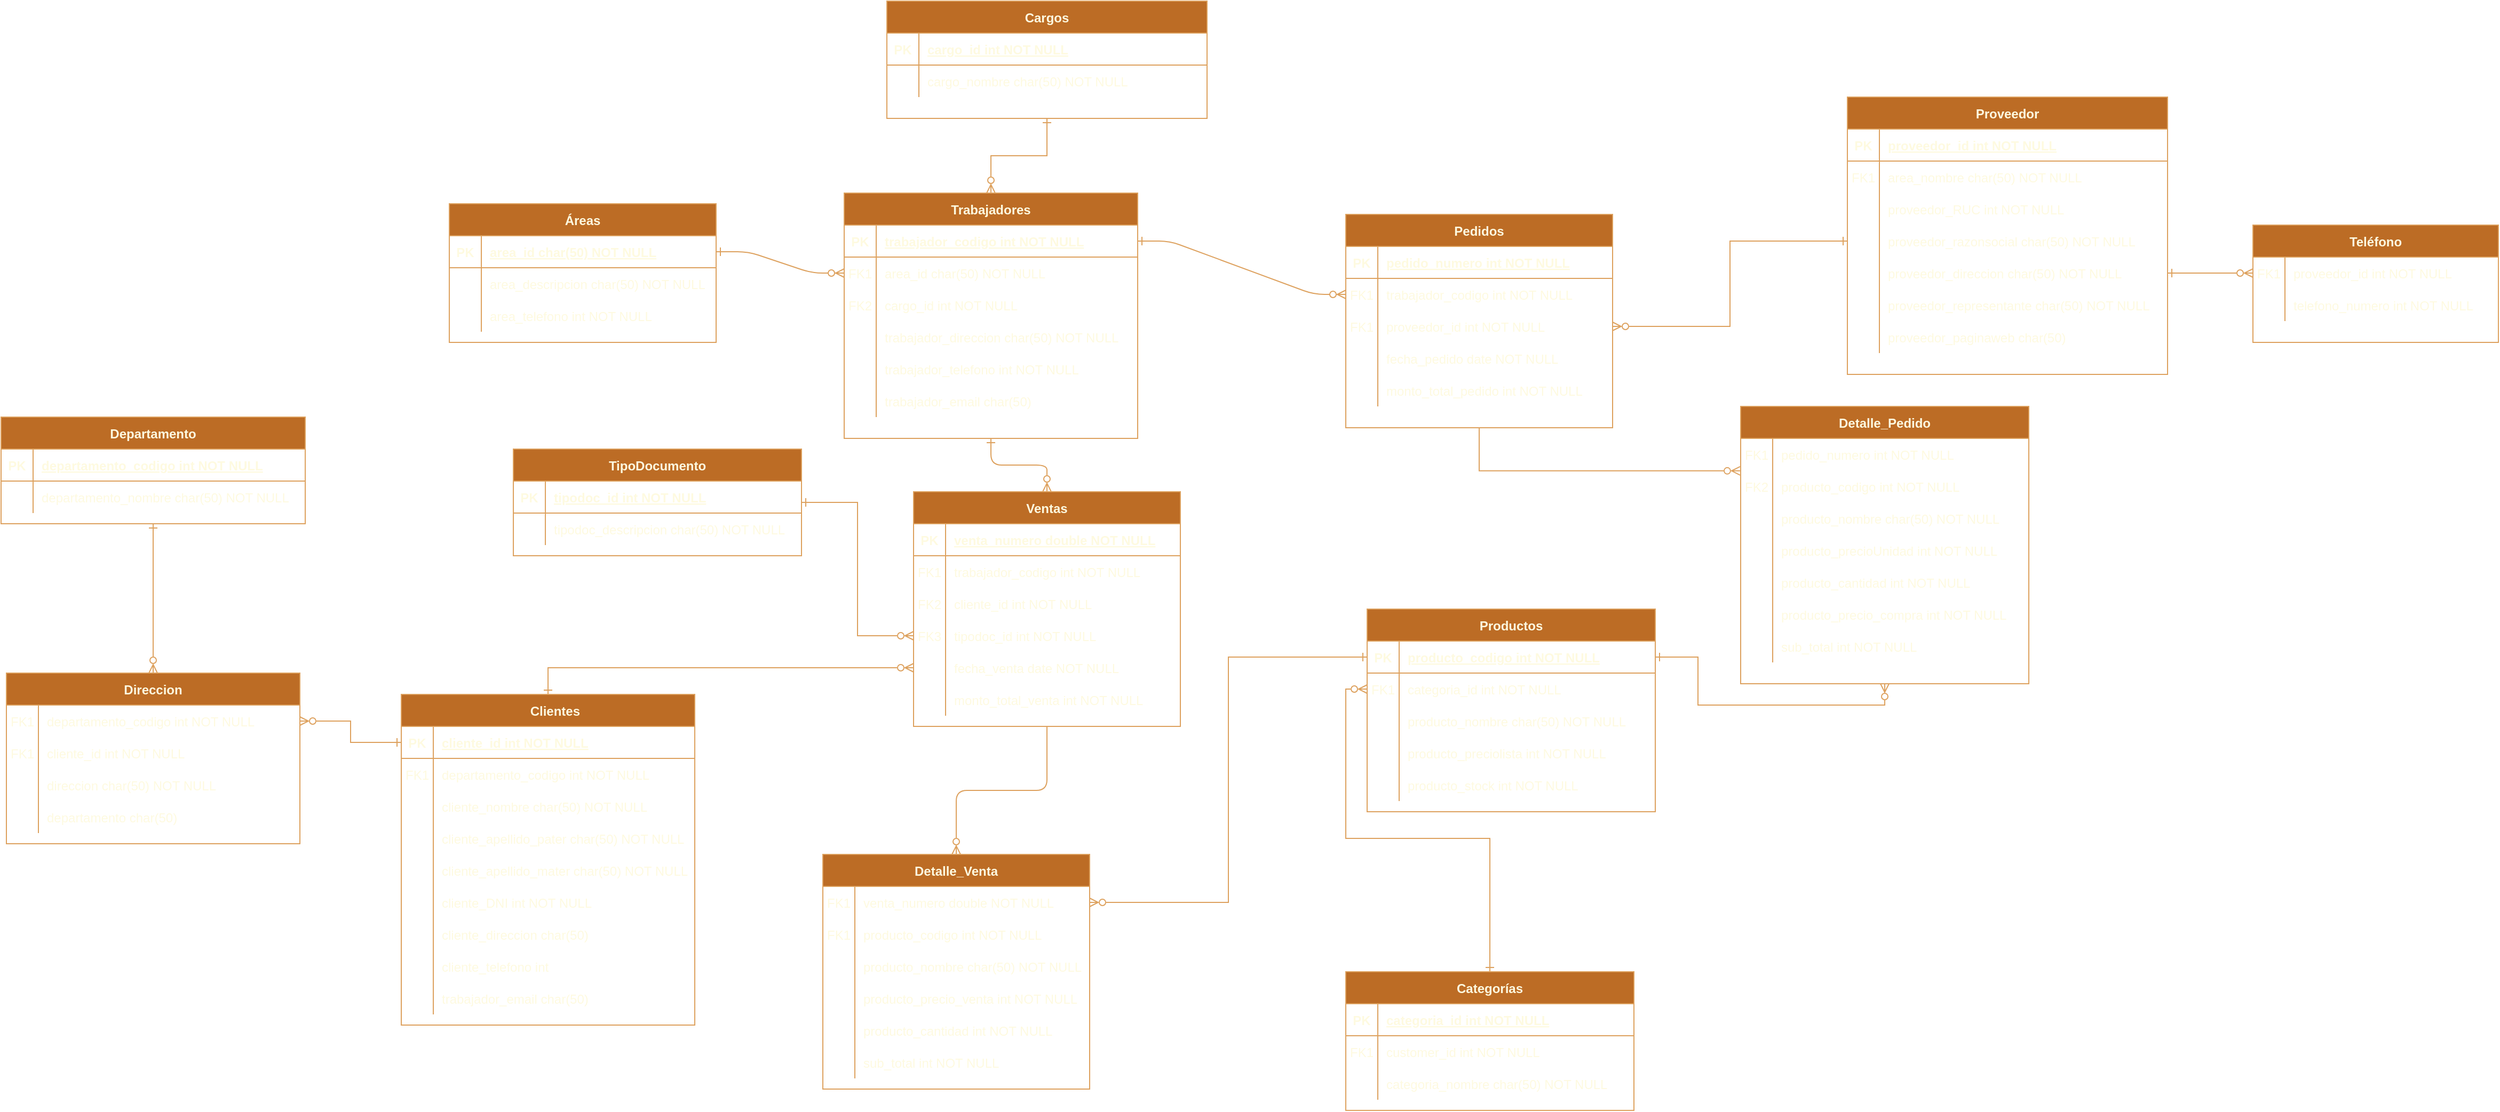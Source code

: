 <mxfile version="21.3.5" type="github">
  <diagram id="R2lEEEUBdFMjLlhIrx00" name="Page-1">
    <mxGraphModel dx="3090" dy="2066" grid="1" gridSize="10" guides="1" tooltips="1" connect="1" arrows="1" fold="1" page="1" pageScale="1" pageWidth="850" pageHeight="1100" math="0" shadow="0" extFonts="Permanent Marker^https://fonts.googleapis.com/css?family=Permanent+Marker">
      <root>
        <mxCell id="0" />
        <mxCell id="1" parent="0" />
        <mxCell id="C-vyLk0tnHw3VtMMgP7b-1" value="" style="edgeStyle=entityRelationEdgeStyle;endArrow=ERzeroToMany;startArrow=ERone;endFill=1;startFill=0;labelBackgroundColor=none;fontColor=default;strokeColor=#DDA15E;" parent="1" source="C-vyLk0tnHw3VtMMgP7b-24" target="C-vyLk0tnHw3VtMMgP7b-6" edge="1">
          <mxGeometry width="100" height="100" relative="1" as="geometry">
            <mxPoint x="340" y="720" as="sourcePoint" />
            <mxPoint x="440" y="620" as="targetPoint" />
          </mxGeometry>
        </mxCell>
        <mxCell id="C-vyLk0tnHw3VtMMgP7b-12" value="" style="edgeStyle=entityRelationEdgeStyle;endArrow=ERzeroToMany;startArrow=ERone;endFill=1;startFill=0;entryX=0;entryY=0.5;entryDx=0;entryDy=0;labelBackgroundColor=none;fontColor=default;strokeColor=#DDA15E;" parent="1" source="C-vyLk0tnHw3VtMMgP7b-3" target="hXBhKuB5t8SuU0jZ5e3O-107" edge="1">
          <mxGeometry width="100" height="100" relative="1" as="geometry">
            <mxPoint x="400" y="180" as="sourcePoint" />
            <mxPoint x="700" y="135" as="targetPoint" />
          </mxGeometry>
        </mxCell>
        <mxCell id="hXBhKuB5t8SuU0jZ5e3O-95" style="edgeStyle=orthogonalEdgeStyle;rounded=1;orthogonalLoop=1;jettySize=auto;html=1;entryX=0.5;entryY=0;entryDx=0;entryDy=0;endArrow=ERzeroToMany;endFill=0;startArrow=ERone;startFill=0;labelBackgroundColor=none;fontColor=default;strokeColor=#DDA15E;exitX=0.5;exitY=1;exitDx=0;exitDy=0;" parent="1" source="C-vyLk0tnHw3VtMMgP7b-2" target="hXBhKuB5t8SuU0jZ5e3O-2" edge="1">
          <mxGeometry relative="1" as="geometry">
            <mxPoint x="430" y="190" as="sourcePoint" />
          </mxGeometry>
        </mxCell>
        <mxCell id="C-vyLk0tnHw3VtMMgP7b-2" value="Trabajadores" style="shape=table;startSize=30;container=1;collapsible=1;childLayout=tableLayout;fixedRows=1;rowLines=0;fontStyle=1;align=center;resizeLast=1;labelBackgroundColor=none;fillColor=#BC6C25;strokeColor=#DDA15E;fontColor=#FEFAE0;" parent="1" vertex="1">
          <mxGeometry x="510" y="20" width="275" height="230" as="geometry" />
        </mxCell>
        <mxCell id="C-vyLk0tnHw3VtMMgP7b-3" value="" style="shape=partialRectangle;collapsible=0;dropTarget=0;pointerEvents=0;fillColor=none;points=[[0,0.5],[1,0.5]];portConstraint=eastwest;top=0;left=0;right=0;bottom=1;labelBackgroundColor=none;strokeColor=#DDA15E;fontColor=#FEFAE0;" parent="C-vyLk0tnHw3VtMMgP7b-2" vertex="1">
          <mxGeometry y="30" width="275" height="30" as="geometry" />
        </mxCell>
        <mxCell id="C-vyLk0tnHw3VtMMgP7b-4" value="PK" style="shape=partialRectangle;overflow=hidden;connectable=0;fillColor=none;top=0;left=0;bottom=0;right=0;fontStyle=1;labelBackgroundColor=none;strokeColor=#DDA15E;fontColor=#FEFAE0;" parent="C-vyLk0tnHw3VtMMgP7b-3" vertex="1">
          <mxGeometry width="30" height="30" as="geometry">
            <mxRectangle width="30" height="30" as="alternateBounds" />
          </mxGeometry>
        </mxCell>
        <mxCell id="C-vyLk0tnHw3VtMMgP7b-5" value="trabajador_codigo int NOT NULL " style="shape=partialRectangle;overflow=hidden;connectable=0;fillColor=none;top=0;left=0;bottom=0;right=0;align=left;spacingLeft=6;fontStyle=5;labelBackgroundColor=none;strokeColor=#DDA15E;fontColor=#FEFAE0;" parent="C-vyLk0tnHw3VtMMgP7b-3" vertex="1">
          <mxGeometry x="30" width="245" height="30" as="geometry">
            <mxRectangle width="245" height="30" as="alternateBounds" />
          </mxGeometry>
        </mxCell>
        <mxCell id="C-vyLk0tnHw3VtMMgP7b-6" value="" style="shape=partialRectangle;collapsible=0;dropTarget=0;pointerEvents=0;fillColor=none;points=[[0,0.5],[1,0.5]];portConstraint=eastwest;top=0;left=0;right=0;bottom=0;labelBackgroundColor=none;strokeColor=#DDA15E;fontColor=#FEFAE0;" parent="C-vyLk0tnHw3VtMMgP7b-2" vertex="1">
          <mxGeometry y="60" width="275" height="30" as="geometry" />
        </mxCell>
        <mxCell id="C-vyLk0tnHw3VtMMgP7b-7" value="FK1" style="shape=partialRectangle;overflow=hidden;connectable=0;fillColor=none;top=0;left=0;bottom=0;right=0;labelBackgroundColor=none;strokeColor=#DDA15E;fontColor=#FEFAE0;" parent="C-vyLk0tnHw3VtMMgP7b-6" vertex="1">
          <mxGeometry width="30" height="30" as="geometry">
            <mxRectangle width="30" height="30" as="alternateBounds" />
          </mxGeometry>
        </mxCell>
        <mxCell id="C-vyLk0tnHw3VtMMgP7b-8" value="area_id char(50) NOT NULL" style="shape=partialRectangle;overflow=hidden;connectable=0;fillColor=none;top=0;left=0;bottom=0;right=0;align=left;spacingLeft=6;labelBackgroundColor=none;strokeColor=#DDA15E;fontColor=#FEFAE0;" parent="C-vyLk0tnHw3VtMMgP7b-6" vertex="1">
          <mxGeometry x="30" width="245" height="30" as="geometry">
            <mxRectangle width="245" height="30" as="alternateBounds" />
          </mxGeometry>
        </mxCell>
        <mxCell id="hXBhKuB5t8SuU0jZ5e3O-164" value="" style="shape=partialRectangle;collapsible=0;dropTarget=0;pointerEvents=0;fillColor=none;points=[[0,0.5],[1,0.5]];portConstraint=eastwest;top=0;left=0;right=0;bottom=0;labelBackgroundColor=none;strokeColor=#DDA15E;fontColor=#FEFAE0;" parent="C-vyLk0tnHw3VtMMgP7b-2" vertex="1">
          <mxGeometry y="90" width="275" height="30" as="geometry" />
        </mxCell>
        <mxCell id="hXBhKuB5t8SuU0jZ5e3O-165" value="FK2" style="shape=partialRectangle;overflow=hidden;connectable=0;fillColor=none;top=0;left=0;bottom=0;right=0;labelBackgroundColor=none;strokeColor=#DDA15E;fontColor=#FEFAE0;" parent="hXBhKuB5t8SuU0jZ5e3O-164" vertex="1">
          <mxGeometry width="30" height="30" as="geometry">
            <mxRectangle width="30" height="30" as="alternateBounds" />
          </mxGeometry>
        </mxCell>
        <mxCell id="hXBhKuB5t8SuU0jZ5e3O-166" value="cargo_id int NOT NULL" style="shape=partialRectangle;overflow=hidden;connectable=0;fillColor=none;top=0;left=0;bottom=0;right=0;align=left;spacingLeft=6;labelBackgroundColor=none;strokeColor=#DDA15E;fontColor=#FEFAE0;" parent="hXBhKuB5t8SuU0jZ5e3O-164" vertex="1">
          <mxGeometry x="30" width="245" height="30" as="geometry">
            <mxRectangle width="245" height="30" as="alternateBounds" />
          </mxGeometry>
        </mxCell>
        <mxCell id="C-vyLk0tnHw3VtMMgP7b-9" value="" style="shape=partialRectangle;collapsible=0;dropTarget=0;pointerEvents=0;fillColor=none;points=[[0,0.5],[1,0.5]];portConstraint=eastwest;top=0;left=0;right=0;bottom=0;labelBackgroundColor=none;strokeColor=#DDA15E;fontColor=#FEFAE0;" parent="C-vyLk0tnHw3VtMMgP7b-2" vertex="1">
          <mxGeometry y="120" width="275" height="30" as="geometry" />
        </mxCell>
        <mxCell id="C-vyLk0tnHw3VtMMgP7b-10" value="" style="shape=partialRectangle;overflow=hidden;connectable=0;fillColor=none;top=0;left=0;bottom=0;right=0;labelBackgroundColor=none;strokeColor=#DDA15E;fontColor=#FEFAE0;" parent="C-vyLk0tnHw3VtMMgP7b-9" vertex="1">
          <mxGeometry width="30" height="30" as="geometry">
            <mxRectangle width="30" height="30" as="alternateBounds" />
          </mxGeometry>
        </mxCell>
        <mxCell id="C-vyLk0tnHw3VtMMgP7b-11" value="trabajador_direccion char(50) NOT NULL" style="shape=partialRectangle;overflow=hidden;connectable=0;fillColor=none;top=0;left=0;bottom=0;right=0;align=left;spacingLeft=6;labelBackgroundColor=none;strokeColor=#DDA15E;fontColor=#FEFAE0;" parent="C-vyLk0tnHw3VtMMgP7b-9" vertex="1">
          <mxGeometry x="30" width="245" height="30" as="geometry">
            <mxRectangle width="245" height="30" as="alternateBounds" />
          </mxGeometry>
        </mxCell>
        <mxCell id="hXBhKuB5t8SuU0jZ5e3O-183" value="" style="shape=partialRectangle;collapsible=0;dropTarget=0;pointerEvents=0;fillColor=none;points=[[0,0.5],[1,0.5]];portConstraint=eastwest;top=0;left=0;right=0;bottom=0;labelBackgroundColor=none;strokeColor=#DDA15E;fontColor=#FEFAE0;" parent="C-vyLk0tnHw3VtMMgP7b-2" vertex="1">
          <mxGeometry y="150" width="275" height="30" as="geometry" />
        </mxCell>
        <mxCell id="hXBhKuB5t8SuU0jZ5e3O-184" value="" style="shape=partialRectangle;overflow=hidden;connectable=0;fillColor=none;top=0;left=0;bottom=0;right=0;labelBackgroundColor=none;strokeColor=#DDA15E;fontColor=#FEFAE0;" parent="hXBhKuB5t8SuU0jZ5e3O-183" vertex="1">
          <mxGeometry width="30" height="30" as="geometry">
            <mxRectangle width="30" height="30" as="alternateBounds" />
          </mxGeometry>
        </mxCell>
        <mxCell id="hXBhKuB5t8SuU0jZ5e3O-185" value="trabajador_telefono int NOT NULL" style="shape=partialRectangle;overflow=hidden;connectable=0;fillColor=none;top=0;left=0;bottom=0;right=0;align=left;spacingLeft=6;labelBackgroundColor=none;strokeColor=#DDA15E;fontColor=#FEFAE0;" parent="hXBhKuB5t8SuU0jZ5e3O-183" vertex="1">
          <mxGeometry x="30" width="245" height="30" as="geometry">
            <mxRectangle width="245" height="30" as="alternateBounds" />
          </mxGeometry>
        </mxCell>
        <mxCell id="hXBhKuB5t8SuU0jZ5e3O-167" value="" style="shape=partialRectangle;collapsible=0;dropTarget=0;pointerEvents=0;fillColor=none;points=[[0,0.5],[1,0.5]];portConstraint=eastwest;top=0;left=0;right=0;bottom=0;labelBackgroundColor=none;strokeColor=#DDA15E;fontColor=#FEFAE0;" parent="C-vyLk0tnHw3VtMMgP7b-2" vertex="1">
          <mxGeometry y="180" width="275" height="30" as="geometry" />
        </mxCell>
        <mxCell id="hXBhKuB5t8SuU0jZ5e3O-168" value="" style="shape=partialRectangle;overflow=hidden;connectable=0;fillColor=none;top=0;left=0;bottom=0;right=0;labelBackgroundColor=none;strokeColor=#DDA15E;fontColor=#FEFAE0;" parent="hXBhKuB5t8SuU0jZ5e3O-167" vertex="1">
          <mxGeometry width="30" height="30" as="geometry">
            <mxRectangle width="30" height="30" as="alternateBounds" />
          </mxGeometry>
        </mxCell>
        <mxCell id="hXBhKuB5t8SuU0jZ5e3O-169" value="trabajador_email char(50)" style="shape=partialRectangle;overflow=hidden;connectable=0;fillColor=none;top=0;left=0;bottom=0;right=0;align=left;spacingLeft=6;labelBackgroundColor=none;strokeColor=#DDA15E;fontColor=#FEFAE0;" parent="hXBhKuB5t8SuU0jZ5e3O-167" vertex="1">
          <mxGeometry x="30" width="245" height="30" as="geometry">
            <mxRectangle width="245" height="30" as="alternateBounds" />
          </mxGeometry>
        </mxCell>
        <mxCell id="C-vyLk0tnHw3VtMMgP7b-23" value="Áreas" style="shape=table;startSize=30;container=1;collapsible=1;childLayout=tableLayout;fixedRows=1;rowLines=0;fontStyle=1;align=center;resizeLast=1;labelBackgroundColor=none;fillColor=#BC6C25;strokeColor=#DDA15E;fontColor=#FEFAE0;" parent="1" vertex="1">
          <mxGeometry x="140" y="30" width="250" height="130" as="geometry" />
        </mxCell>
        <mxCell id="C-vyLk0tnHw3VtMMgP7b-24" value="" style="shape=partialRectangle;collapsible=0;dropTarget=0;pointerEvents=0;fillColor=none;points=[[0,0.5],[1,0.5]];portConstraint=eastwest;top=0;left=0;right=0;bottom=1;labelBackgroundColor=none;strokeColor=#DDA15E;fontColor=#FEFAE0;" parent="C-vyLk0tnHw3VtMMgP7b-23" vertex="1">
          <mxGeometry y="30" width="250" height="30" as="geometry" />
        </mxCell>
        <mxCell id="C-vyLk0tnHw3VtMMgP7b-25" value="PK" style="shape=partialRectangle;overflow=hidden;connectable=0;fillColor=none;top=0;left=0;bottom=0;right=0;fontStyle=1;labelBackgroundColor=none;strokeColor=#DDA15E;fontColor=#FEFAE0;" parent="C-vyLk0tnHw3VtMMgP7b-24" vertex="1">
          <mxGeometry width="30" height="30" as="geometry">
            <mxRectangle width="30" height="30" as="alternateBounds" />
          </mxGeometry>
        </mxCell>
        <mxCell id="C-vyLk0tnHw3VtMMgP7b-26" value="area_id char(50) NOT NULL " style="shape=partialRectangle;overflow=hidden;connectable=0;fillColor=none;top=0;left=0;bottom=0;right=0;align=left;spacingLeft=6;fontStyle=5;labelBackgroundColor=none;strokeColor=#DDA15E;fontColor=#FEFAE0;" parent="C-vyLk0tnHw3VtMMgP7b-24" vertex="1">
          <mxGeometry x="30" width="220" height="30" as="geometry">
            <mxRectangle width="220" height="30" as="alternateBounds" />
          </mxGeometry>
        </mxCell>
        <mxCell id="C-vyLk0tnHw3VtMMgP7b-27" value="" style="shape=partialRectangle;collapsible=0;dropTarget=0;pointerEvents=0;fillColor=none;points=[[0,0.5],[1,0.5]];portConstraint=eastwest;top=0;left=0;right=0;bottom=0;labelBackgroundColor=none;strokeColor=#DDA15E;fontColor=#FEFAE0;" parent="C-vyLk0tnHw3VtMMgP7b-23" vertex="1">
          <mxGeometry y="60" width="250" height="30" as="geometry" />
        </mxCell>
        <mxCell id="C-vyLk0tnHw3VtMMgP7b-28" value="" style="shape=partialRectangle;overflow=hidden;connectable=0;fillColor=none;top=0;left=0;bottom=0;right=0;labelBackgroundColor=none;strokeColor=#DDA15E;fontColor=#FEFAE0;" parent="C-vyLk0tnHw3VtMMgP7b-27" vertex="1">
          <mxGeometry width="30" height="30" as="geometry">
            <mxRectangle width="30" height="30" as="alternateBounds" />
          </mxGeometry>
        </mxCell>
        <mxCell id="C-vyLk0tnHw3VtMMgP7b-29" value="area_descripcion char(50) NOT NULL" style="shape=partialRectangle;overflow=hidden;connectable=0;fillColor=none;top=0;left=0;bottom=0;right=0;align=left;spacingLeft=6;labelBackgroundColor=none;strokeColor=#DDA15E;fontColor=#FEFAE0;" parent="C-vyLk0tnHw3VtMMgP7b-27" vertex="1">
          <mxGeometry x="30" width="220" height="30" as="geometry">
            <mxRectangle width="220" height="30" as="alternateBounds" />
          </mxGeometry>
        </mxCell>
        <mxCell id="hXBhKuB5t8SuU0jZ5e3O-235" value="" style="shape=partialRectangle;collapsible=0;dropTarget=0;pointerEvents=0;fillColor=none;points=[[0,0.5],[1,0.5]];portConstraint=eastwest;top=0;left=0;right=0;bottom=0;labelBackgroundColor=none;strokeColor=#DDA15E;fontColor=#FEFAE0;" parent="C-vyLk0tnHw3VtMMgP7b-23" vertex="1">
          <mxGeometry y="90" width="250" height="30" as="geometry" />
        </mxCell>
        <mxCell id="hXBhKuB5t8SuU0jZ5e3O-236" value="" style="shape=partialRectangle;overflow=hidden;connectable=0;fillColor=none;top=0;left=0;bottom=0;right=0;labelBackgroundColor=none;strokeColor=#DDA15E;fontColor=#FEFAE0;" parent="hXBhKuB5t8SuU0jZ5e3O-235" vertex="1">
          <mxGeometry width="30" height="30" as="geometry">
            <mxRectangle width="30" height="30" as="alternateBounds" />
          </mxGeometry>
        </mxCell>
        <mxCell id="hXBhKuB5t8SuU0jZ5e3O-237" value="area_telefono int NOT NULL" style="shape=partialRectangle;overflow=hidden;connectable=0;fillColor=none;top=0;left=0;bottom=0;right=0;align=left;spacingLeft=6;labelBackgroundColor=none;strokeColor=#DDA15E;fontColor=#FEFAE0;" parent="hXBhKuB5t8SuU0jZ5e3O-235" vertex="1">
          <mxGeometry x="30" width="220" height="30" as="geometry">
            <mxRectangle width="220" height="30" as="alternateBounds" />
          </mxGeometry>
        </mxCell>
        <mxCell id="hXBhKuB5t8SuU0jZ5e3O-24" value="" style="edgeStyle=orthogonalEdgeStyle;rounded=1;orthogonalLoop=1;jettySize=auto;html=1;endArrow=ERzeroToMany;endFill=0;labelBackgroundColor=none;fontColor=default;strokeColor=#DDA15E;" parent="1" source="hXBhKuB5t8SuU0jZ5e3O-2" target="hXBhKuB5t8SuU0jZ5e3O-14" edge="1">
          <mxGeometry relative="1" as="geometry" />
        </mxCell>
        <mxCell id="hXBhKuB5t8SuU0jZ5e3O-2" value="Ventas" style="shape=table;startSize=30;container=1;collapsible=1;childLayout=tableLayout;fixedRows=1;rowLines=0;fontStyle=1;align=center;resizeLast=1;labelBackgroundColor=none;fillColor=#BC6C25;strokeColor=#DDA15E;fontColor=#FEFAE0;" parent="1" vertex="1">
          <mxGeometry x="575" y="300" width="250" height="220" as="geometry" />
        </mxCell>
        <mxCell id="hXBhKuB5t8SuU0jZ5e3O-3" value="" style="shape=partialRectangle;collapsible=0;dropTarget=0;pointerEvents=0;fillColor=none;points=[[0,0.5],[1,0.5]];portConstraint=eastwest;top=0;left=0;right=0;bottom=1;labelBackgroundColor=none;strokeColor=#DDA15E;fontColor=#FEFAE0;" parent="hXBhKuB5t8SuU0jZ5e3O-2" vertex="1">
          <mxGeometry y="30" width="250" height="30" as="geometry" />
        </mxCell>
        <mxCell id="hXBhKuB5t8SuU0jZ5e3O-4" value="PK" style="shape=partialRectangle;overflow=hidden;connectable=0;fillColor=none;top=0;left=0;bottom=0;right=0;fontStyle=1;labelBackgroundColor=none;strokeColor=#DDA15E;fontColor=#FEFAE0;" parent="hXBhKuB5t8SuU0jZ5e3O-3" vertex="1">
          <mxGeometry width="30" height="30" as="geometry">
            <mxRectangle width="30" height="30" as="alternateBounds" />
          </mxGeometry>
        </mxCell>
        <mxCell id="hXBhKuB5t8SuU0jZ5e3O-5" value="venta_numero double NOT NULL " style="shape=partialRectangle;overflow=hidden;connectable=0;fillColor=none;top=0;left=0;bottom=0;right=0;align=left;spacingLeft=6;fontStyle=5;labelBackgroundColor=none;strokeColor=#DDA15E;fontColor=#FEFAE0;" parent="hXBhKuB5t8SuU0jZ5e3O-3" vertex="1">
          <mxGeometry x="30" width="220" height="30" as="geometry">
            <mxRectangle width="220" height="30" as="alternateBounds" />
          </mxGeometry>
        </mxCell>
        <mxCell id="hXBhKuB5t8SuU0jZ5e3O-6" value="" style="shape=partialRectangle;collapsible=0;dropTarget=0;pointerEvents=0;fillColor=none;points=[[0,0.5],[1,0.5]];portConstraint=eastwest;top=0;left=0;right=0;bottom=0;labelBackgroundColor=none;strokeColor=#DDA15E;fontColor=#FEFAE0;" parent="hXBhKuB5t8SuU0jZ5e3O-2" vertex="1">
          <mxGeometry y="60" width="250" height="30" as="geometry" />
        </mxCell>
        <mxCell id="hXBhKuB5t8SuU0jZ5e3O-7" value="FK1" style="shape=partialRectangle;overflow=hidden;connectable=0;fillColor=none;top=0;left=0;bottom=0;right=0;labelBackgroundColor=none;strokeColor=#DDA15E;fontColor=#FEFAE0;" parent="hXBhKuB5t8SuU0jZ5e3O-6" vertex="1">
          <mxGeometry width="30" height="30" as="geometry">
            <mxRectangle width="30" height="30" as="alternateBounds" />
          </mxGeometry>
        </mxCell>
        <mxCell id="hXBhKuB5t8SuU0jZ5e3O-8" value="trabajador_codigo int NOT NULL" style="shape=partialRectangle;overflow=hidden;connectable=0;fillColor=none;top=0;left=0;bottom=0;right=0;align=left;spacingLeft=6;labelBackgroundColor=none;strokeColor=#DDA15E;fontColor=#FEFAE0;" parent="hXBhKuB5t8SuU0jZ5e3O-6" vertex="1">
          <mxGeometry x="30" width="220" height="30" as="geometry">
            <mxRectangle width="220" height="30" as="alternateBounds" />
          </mxGeometry>
        </mxCell>
        <mxCell id="hXBhKuB5t8SuU0jZ5e3O-260" value="" style="shape=partialRectangle;collapsible=0;dropTarget=0;pointerEvents=0;fillColor=none;points=[[0,0.5],[1,0.5]];portConstraint=eastwest;top=0;left=0;right=0;bottom=0;labelBackgroundColor=none;strokeColor=#DDA15E;fontColor=#FEFAE0;" parent="hXBhKuB5t8SuU0jZ5e3O-2" vertex="1">
          <mxGeometry y="90" width="250" height="30" as="geometry" />
        </mxCell>
        <mxCell id="hXBhKuB5t8SuU0jZ5e3O-261" value="FK2" style="shape=partialRectangle;overflow=hidden;connectable=0;fillColor=none;top=0;left=0;bottom=0;right=0;labelBackgroundColor=none;strokeColor=#DDA15E;fontColor=#FEFAE0;" parent="hXBhKuB5t8SuU0jZ5e3O-260" vertex="1">
          <mxGeometry width="30" height="30" as="geometry">
            <mxRectangle width="30" height="30" as="alternateBounds" />
          </mxGeometry>
        </mxCell>
        <mxCell id="hXBhKuB5t8SuU0jZ5e3O-262" value="cliente_id int NOT NULL" style="shape=partialRectangle;overflow=hidden;connectable=0;fillColor=none;top=0;left=0;bottom=0;right=0;align=left;spacingLeft=6;labelBackgroundColor=none;strokeColor=#DDA15E;fontColor=#FEFAE0;" parent="hXBhKuB5t8SuU0jZ5e3O-260" vertex="1">
          <mxGeometry x="30" width="220" height="30" as="geometry">
            <mxRectangle width="220" height="30" as="alternateBounds" />
          </mxGeometry>
        </mxCell>
        <mxCell id="hXBhKuB5t8SuU0jZ5e3O-293" value="" style="shape=partialRectangle;collapsible=0;dropTarget=0;pointerEvents=0;fillColor=none;points=[[0,0.5],[1,0.5]];portConstraint=eastwest;top=0;left=0;right=0;bottom=0;labelBackgroundColor=none;strokeColor=#DDA15E;fontColor=#FEFAE0;" parent="hXBhKuB5t8SuU0jZ5e3O-2" vertex="1">
          <mxGeometry y="120" width="250" height="30" as="geometry" />
        </mxCell>
        <mxCell id="hXBhKuB5t8SuU0jZ5e3O-294" value="FK3" style="shape=partialRectangle;overflow=hidden;connectable=0;fillColor=none;top=0;left=0;bottom=0;right=0;labelBackgroundColor=none;strokeColor=#DDA15E;fontColor=#FEFAE0;" parent="hXBhKuB5t8SuU0jZ5e3O-293" vertex="1">
          <mxGeometry width="30" height="30" as="geometry">
            <mxRectangle width="30" height="30" as="alternateBounds" />
          </mxGeometry>
        </mxCell>
        <mxCell id="hXBhKuB5t8SuU0jZ5e3O-295" value="tipodoc_id int NOT NULL" style="shape=partialRectangle;overflow=hidden;connectable=0;fillColor=none;top=0;left=0;bottom=0;right=0;align=left;spacingLeft=6;labelBackgroundColor=none;strokeColor=#DDA15E;fontColor=#FEFAE0;" parent="hXBhKuB5t8SuU0jZ5e3O-293" vertex="1">
          <mxGeometry x="30" width="220" height="30" as="geometry">
            <mxRectangle width="220" height="30" as="alternateBounds" />
          </mxGeometry>
        </mxCell>
        <mxCell id="hXBhKuB5t8SuU0jZ5e3O-9" value="" style="shape=partialRectangle;collapsible=0;dropTarget=0;pointerEvents=0;fillColor=none;points=[[0,0.5],[1,0.5]];portConstraint=eastwest;top=0;left=0;right=0;bottom=0;labelBackgroundColor=none;strokeColor=#DDA15E;fontColor=#FEFAE0;" parent="hXBhKuB5t8SuU0jZ5e3O-2" vertex="1">
          <mxGeometry y="150" width="250" height="30" as="geometry" />
        </mxCell>
        <mxCell id="hXBhKuB5t8SuU0jZ5e3O-10" value="" style="shape=partialRectangle;overflow=hidden;connectable=0;fillColor=none;top=0;left=0;bottom=0;right=0;labelBackgroundColor=none;strokeColor=#DDA15E;fontColor=#FEFAE0;" parent="hXBhKuB5t8SuU0jZ5e3O-9" vertex="1">
          <mxGeometry width="30" height="30" as="geometry">
            <mxRectangle width="30" height="30" as="alternateBounds" />
          </mxGeometry>
        </mxCell>
        <mxCell id="hXBhKuB5t8SuU0jZ5e3O-11" value="fecha_venta date NOT NULL" style="shape=partialRectangle;overflow=hidden;connectable=0;fillColor=none;top=0;left=0;bottom=0;right=0;align=left;spacingLeft=6;labelBackgroundColor=none;strokeColor=#DDA15E;fontColor=#FEFAE0;" parent="hXBhKuB5t8SuU0jZ5e3O-9" vertex="1">
          <mxGeometry x="30" width="220" height="30" as="geometry">
            <mxRectangle width="220" height="30" as="alternateBounds" />
          </mxGeometry>
        </mxCell>
        <mxCell id="e_gXr6njIFlhtIi6XY1U-13" value="" style="shape=partialRectangle;collapsible=0;dropTarget=0;pointerEvents=0;fillColor=none;points=[[0,0.5],[1,0.5]];portConstraint=eastwest;top=0;left=0;right=0;bottom=0;labelBackgroundColor=none;strokeColor=#DDA15E;fontColor=#FEFAE0;" vertex="1" parent="hXBhKuB5t8SuU0jZ5e3O-2">
          <mxGeometry y="180" width="250" height="30" as="geometry" />
        </mxCell>
        <mxCell id="e_gXr6njIFlhtIi6XY1U-14" value="" style="shape=partialRectangle;overflow=hidden;connectable=0;fillColor=none;top=0;left=0;bottom=0;right=0;labelBackgroundColor=none;strokeColor=#DDA15E;fontColor=#FEFAE0;" vertex="1" parent="e_gXr6njIFlhtIi6XY1U-13">
          <mxGeometry width="30" height="30" as="geometry">
            <mxRectangle width="30" height="30" as="alternateBounds" />
          </mxGeometry>
        </mxCell>
        <mxCell id="e_gXr6njIFlhtIi6XY1U-15" value="monto_total_venta int NOT NULL" style="shape=partialRectangle;overflow=hidden;connectable=0;fillColor=none;top=0;left=0;bottom=0;right=0;align=left;spacingLeft=6;labelBackgroundColor=none;strokeColor=#DDA15E;fontColor=#FEFAE0;" vertex="1" parent="e_gXr6njIFlhtIi6XY1U-13">
          <mxGeometry x="30" width="220" height="30" as="geometry">
            <mxRectangle width="220" height="30" as="alternateBounds" />
          </mxGeometry>
        </mxCell>
        <mxCell id="hXBhKuB5t8SuU0jZ5e3O-14" value="Detalle_Venta" style="shape=table;startSize=30;container=1;collapsible=1;childLayout=tableLayout;fixedRows=1;rowLines=0;fontStyle=1;align=center;resizeLast=1;labelBackgroundColor=none;fillColor=#BC6C25;strokeColor=#DDA15E;fontColor=#FEFAE0;" parent="1" vertex="1">
          <mxGeometry x="490" y="640" width="250" height="220" as="geometry" />
        </mxCell>
        <mxCell id="hXBhKuB5t8SuU0jZ5e3O-18" value="" style="shape=partialRectangle;collapsible=0;dropTarget=0;pointerEvents=0;fillColor=none;points=[[0,0.5],[1,0.5]];portConstraint=eastwest;top=0;left=0;right=0;bottom=0;labelBackgroundColor=none;strokeColor=#DDA15E;fontColor=#FEFAE0;" parent="hXBhKuB5t8SuU0jZ5e3O-14" vertex="1">
          <mxGeometry y="30" width="250" height="30" as="geometry" />
        </mxCell>
        <mxCell id="hXBhKuB5t8SuU0jZ5e3O-19" value="FK1" style="shape=partialRectangle;overflow=hidden;connectable=0;fillColor=none;top=0;left=0;bottom=0;right=0;labelBackgroundColor=none;strokeColor=#DDA15E;fontColor=#FEFAE0;" parent="hXBhKuB5t8SuU0jZ5e3O-18" vertex="1">
          <mxGeometry width="30" height="30" as="geometry">
            <mxRectangle width="30" height="30" as="alternateBounds" />
          </mxGeometry>
        </mxCell>
        <mxCell id="hXBhKuB5t8SuU0jZ5e3O-20" value="venta_numero double NOT NULL" style="shape=partialRectangle;overflow=hidden;connectable=0;fillColor=none;top=0;left=0;bottom=0;right=0;align=left;spacingLeft=6;labelBackgroundColor=none;strokeColor=#DDA15E;fontColor=#FEFAE0;" parent="hXBhKuB5t8SuU0jZ5e3O-18" vertex="1">
          <mxGeometry x="30" width="220" height="30" as="geometry">
            <mxRectangle width="220" height="30" as="alternateBounds" />
          </mxGeometry>
        </mxCell>
        <mxCell id="hXBhKuB5t8SuU0jZ5e3O-309" value="" style="shape=partialRectangle;collapsible=0;dropTarget=0;pointerEvents=0;fillColor=none;points=[[0,0.5],[1,0.5]];portConstraint=eastwest;top=0;left=0;right=0;bottom=0;labelBackgroundColor=none;strokeColor=#DDA15E;fontColor=#FEFAE0;" parent="hXBhKuB5t8SuU0jZ5e3O-14" vertex="1">
          <mxGeometry y="60" width="250" height="30" as="geometry" />
        </mxCell>
        <mxCell id="hXBhKuB5t8SuU0jZ5e3O-310" value="FK1" style="shape=partialRectangle;overflow=hidden;connectable=0;fillColor=none;top=0;left=0;bottom=0;right=0;labelBackgroundColor=none;strokeColor=#DDA15E;fontColor=#FEFAE0;" parent="hXBhKuB5t8SuU0jZ5e3O-309" vertex="1">
          <mxGeometry width="30" height="30" as="geometry">
            <mxRectangle width="30" height="30" as="alternateBounds" />
          </mxGeometry>
        </mxCell>
        <mxCell id="hXBhKuB5t8SuU0jZ5e3O-311" value="producto_codigo int NOT NULL" style="shape=partialRectangle;overflow=hidden;connectable=0;fillColor=none;top=0;left=0;bottom=0;right=0;align=left;spacingLeft=6;labelBackgroundColor=none;strokeColor=#DDA15E;fontColor=#FEFAE0;" parent="hXBhKuB5t8SuU0jZ5e3O-309" vertex="1">
          <mxGeometry x="30" width="220" height="30" as="geometry">
            <mxRectangle width="220" height="30" as="alternateBounds" />
          </mxGeometry>
        </mxCell>
        <mxCell id="e_gXr6njIFlhtIi6XY1U-7" value="" style="shape=partialRectangle;collapsible=0;dropTarget=0;pointerEvents=0;fillColor=none;points=[[0,0.5],[1,0.5]];portConstraint=eastwest;top=0;left=0;right=0;bottom=0;labelBackgroundColor=none;strokeColor=#DDA15E;fontColor=#FEFAE0;" vertex="1" parent="hXBhKuB5t8SuU0jZ5e3O-14">
          <mxGeometry y="90" width="250" height="30" as="geometry" />
        </mxCell>
        <mxCell id="e_gXr6njIFlhtIi6XY1U-8" value="" style="shape=partialRectangle;overflow=hidden;connectable=0;fillColor=none;top=0;left=0;bottom=0;right=0;labelBackgroundColor=none;strokeColor=#DDA15E;fontColor=#FEFAE0;" vertex="1" parent="e_gXr6njIFlhtIi6XY1U-7">
          <mxGeometry width="30" height="30" as="geometry">
            <mxRectangle width="30" height="30" as="alternateBounds" />
          </mxGeometry>
        </mxCell>
        <mxCell id="e_gXr6njIFlhtIi6XY1U-9" value="producto_nombre char(50) NOT NULL" style="shape=partialRectangle;overflow=hidden;connectable=0;fillColor=none;top=0;left=0;bottom=0;right=0;align=left;spacingLeft=6;labelBackgroundColor=none;strokeColor=#DDA15E;fontColor=#FEFAE0;" vertex="1" parent="e_gXr6njIFlhtIi6XY1U-7">
          <mxGeometry x="30" width="220" height="30" as="geometry">
            <mxRectangle width="220" height="30" as="alternateBounds" />
          </mxGeometry>
        </mxCell>
        <mxCell id="hXBhKuB5t8SuU0jZ5e3O-21" value="" style="shape=partialRectangle;collapsible=0;dropTarget=0;pointerEvents=0;fillColor=none;points=[[0,0.5],[1,0.5]];portConstraint=eastwest;top=0;left=0;right=0;bottom=0;labelBackgroundColor=none;strokeColor=#DDA15E;fontColor=#FEFAE0;" parent="hXBhKuB5t8SuU0jZ5e3O-14" vertex="1">
          <mxGeometry y="120" width="250" height="30" as="geometry" />
        </mxCell>
        <mxCell id="hXBhKuB5t8SuU0jZ5e3O-22" value="" style="shape=partialRectangle;overflow=hidden;connectable=0;fillColor=none;top=0;left=0;bottom=0;right=0;labelBackgroundColor=none;strokeColor=#DDA15E;fontColor=#FEFAE0;" parent="hXBhKuB5t8SuU0jZ5e3O-21" vertex="1">
          <mxGeometry width="30" height="30" as="geometry">
            <mxRectangle width="30" height="30" as="alternateBounds" />
          </mxGeometry>
        </mxCell>
        <mxCell id="hXBhKuB5t8SuU0jZ5e3O-23" value="producto_precio_venta int NOT NULL" style="shape=partialRectangle;overflow=hidden;connectable=0;fillColor=none;top=0;left=0;bottom=0;right=0;align=left;spacingLeft=6;labelBackgroundColor=none;strokeColor=#DDA15E;fontColor=#FEFAE0;" parent="hXBhKuB5t8SuU0jZ5e3O-21" vertex="1">
          <mxGeometry x="30" width="220" height="30" as="geometry">
            <mxRectangle width="220" height="30" as="alternateBounds" />
          </mxGeometry>
        </mxCell>
        <mxCell id="hXBhKuB5t8SuU0jZ5e3O-254" value="" style="shape=partialRectangle;collapsible=0;dropTarget=0;pointerEvents=0;fillColor=none;points=[[0,0.5],[1,0.5]];portConstraint=eastwest;top=0;left=0;right=0;bottom=0;labelBackgroundColor=none;strokeColor=#DDA15E;fontColor=#FEFAE0;" parent="hXBhKuB5t8SuU0jZ5e3O-14" vertex="1">
          <mxGeometry y="150" width="250" height="30" as="geometry" />
        </mxCell>
        <mxCell id="hXBhKuB5t8SuU0jZ5e3O-255" value="" style="shape=partialRectangle;overflow=hidden;connectable=0;fillColor=none;top=0;left=0;bottom=0;right=0;labelBackgroundColor=none;strokeColor=#DDA15E;fontColor=#FEFAE0;" parent="hXBhKuB5t8SuU0jZ5e3O-254" vertex="1">
          <mxGeometry width="30" height="30" as="geometry">
            <mxRectangle width="30" height="30" as="alternateBounds" />
          </mxGeometry>
        </mxCell>
        <mxCell id="hXBhKuB5t8SuU0jZ5e3O-256" value="producto_cantidad int NOT NULL" style="shape=partialRectangle;overflow=hidden;connectable=0;fillColor=none;top=0;left=0;bottom=0;right=0;align=left;spacingLeft=6;labelBackgroundColor=none;strokeColor=#DDA15E;fontColor=#FEFAE0;" parent="hXBhKuB5t8SuU0jZ5e3O-254" vertex="1">
          <mxGeometry x="30" width="220" height="30" as="geometry">
            <mxRectangle width="220" height="30" as="alternateBounds" />
          </mxGeometry>
        </mxCell>
        <mxCell id="hXBhKuB5t8SuU0jZ5e3O-297" value="" style="shape=partialRectangle;collapsible=0;dropTarget=0;pointerEvents=0;fillColor=none;points=[[0,0.5],[1,0.5]];portConstraint=eastwest;top=0;left=0;right=0;bottom=0;labelBackgroundColor=none;strokeColor=#DDA15E;fontColor=#FEFAE0;" parent="hXBhKuB5t8SuU0jZ5e3O-14" vertex="1">
          <mxGeometry y="180" width="250" height="30" as="geometry" />
        </mxCell>
        <mxCell id="hXBhKuB5t8SuU0jZ5e3O-298" value="" style="shape=partialRectangle;overflow=hidden;connectable=0;fillColor=none;top=0;left=0;bottom=0;right=0;labelBackgroundColor=none;strokeColor=#DDA15E;fontColor=#FEFAE0;" parent="hXBhKuB5t8SuU0jZ5e3O-297" vertex="1">
          <mxGeometry width="30" height="30" as="geometry">
            <mxRectangle width="30" height="30" as="alternateBounds" />
          </mxGeometry>
        </mxCell>
        <mxCell id="hXBhKuB5t8SuU0jZ5e3O-299" value="sub_total int NOT NULL" style="shape=partialRectangle;overflow=hidden;connectable=0;fillColor=none;top=0;left=0;bottom=0;right=0;align=left;spacingLeft=6;labelBackgroundColor=none;strokeColor=#DDA15E;fontColor=#FEFAE0;" parent="hXBhKuB5t8SuU0jZ5e3O-297" vertex="1">
          <mxGeometry x="30" width="220" height="30" as="geometry">
            <mxRectangle width="220" height="30" as="alternateBounds" />
          </mxGeometry>
        </mxCell>
        <mxCell id="hXBhKuB5t8SuU0jZ5e3O-35" value="Productos" style="shape=table;startSize=30;container=1;collapsible=1;childLayout=tableLayout;fixedRows=1;rowLines=0;fontStyle=1;align=center;resizeLast=1;labelBackgroundColor=none;fillColor=#BC6C25;strokeColor=#DDA15E;fontColor=#FEFAE0;" parent="1" vertex="1">
          <mxGeometry x="1000" y="410" width="270" height="190" as="geometry" />
        </mxCell>
        <mxCell id="hXBhKuB5t8SuU0jZ5e3O-36" value="" style="shape=partialRectangle;collapsible=0;dropTarget=0;pointerEvents=0;fillColor=none;points=[[0,0.5],[1,0.5]];portConstraint=eastwest;top=0;left=0;right=0;bottom=1;labelBackgroundColor=none;strokeColor=#DDA15E;fontColor=#FEFAE0;" parent="hXBhKuB5t8SuU0jZ5e3O-35" vertex="1">
          <mxGeometry y="30" width="270" height="30" as="geometry" />
        </mxCell>
        <mxCell id="hXBhKuB5t8SuU0jZ5e3O-37" value="PK" style="shape=partialRectangle;overflow=hidden;connectable=0;fillColor=none;top=0;left=0;bottom=0;right=0;fontStyle=1;labelBackgroundColor=none;strokeColor=#DDA15E;fontColor=#FEFAE0;" parent="hXBhKuB5t8SuU0jZ5e3O-36" vertex="1">
          <mxGeometry width="30" height="30" as="geometry">
            <mxRectangle width="30" height="30" as="alternateBounds" />
          </mxGeometry>
        </mxCell>
        <mxCell id="hXBhKuB5t8SuU0jZ5e3O-38" value="producto_codigo int NOT NULL " style="shape=partialRectangle;overflow=hidden;connectable=0;fillColor=none;top=0;left=0;bottom=0;right=0;align=left;spacingLeft=6;fontStyle=5;labelBackgroundColor=none;strokeColor=#DDA15E;fontColor=#FEFAE0;" parent="hXBhKuB5t8SuU0jZ5e3O-36" vertex="1">
          <mxGeometry x="30" width="240" height="30" as="geometry">
            <mxRectangle width="240" height="30" as="alternateBounds" />
          </mxGeometry>
        </mxCell>
        <mxCell id="hXBhKuB5t8SuU0jZ5e3O-39" value="" style="shape=partialRectangle;collapsible=0;dropTarget=0;pointerEvents=0;fillColor=none;points=[[0,0.5],[1,0.5]];portConstraint=eastwest;top=0;left=0;right=0;bottom=0;labelBackgroundColor=none;strokeColor=#DDA15E;fontColor=#FEFAE0;" parent="hXBhKuB5t8SuU0jZ5e3O-35" vertex="1">
          <mxGeometry y="60" width="270" height="30" as="geometry" />
        </mxCell>
        <mxCell id="hXBhKuB5t8SuU0jZ5e3O-40" value="FK1" style="shape=partialRectangle;overflow=hidden;connectable=0;fillColor=none;top=0;left=0;bottom=0;right=0;labelBackgroundColor=none;strokeColor=#DDA15E;fontColor=#FEFAE0;" parent="hXBhKuB5t8SuU0jZ5e3O-39" vertex="1">
          <mxGeometry width="30" height="30" as="geometry">
            <mxRectangle width="30" height="30" as="alternateBounds" />
          </mxGeometry>
        </mxCell>
        <mxCell id="hXBhKuB5t8SuU0jZ5e3O-41" value="categoria_id int NOT NULL" style="shape=partialRectangle;overflow=hidden;connectable=0;fillColor=none;top=0;left=0;bottom=0;right=0;align=left;spacingLeft=6;labelBackgroundColor=none;strokeColor=#DDA15E;fontColor=#FEFAE0;" parent="hXBhKuB5t8SuU0jZ5e3O-39" vertex="1">
          <mxGeometry x="30" width="240" height="30" as="geometry">
            <mxRectangle width="240" height="30" as="alternateBounds" />
          </mxGeometry>
        </mxCell>
        <mxCell id="hXBhKuB5t8SuU0jZ5e3O-42" value="" style="shape=partialRectangle;collapsible=0;dropTarget=0;pointerEvents=0;fillColor=none;points=[[0,0.5],[1,0.5]];portConstraint=eastwest;top=0;left=0;right=0;bottom=0;labelBackgroundColor=none;strokeColor=#DDA15E;fontColor=#FEFAE0;" parent="hXBhKuB5t8SuU0jZ5e3O-35" vertex="1">
          <mxGeometry y="90" width="270" height="30" as="geometry" />
        </mxCell>
        <mxCell id="hXBhKuB5t8SuU0jZ5e3O-43" value="" style="shape=partialRectangle;overflow=hidden;connectable=0;fillColor=none;top=0;left=0;bottom=0;right=0;labelBackgroundColor=none;strokeColor=#DDA15E;fontColor=#FEFAE0;" parent="hXBhKuB5t8SuU0jZ5e3O-42" vertex="1">
          <mxGeometry width="30" height="30" as="geometry">
            <mxRectangle width="30" height="30" as="alternateBounds" />
          </mxGeometry>
        </mxCell>
        <mxCell id="hXBhKuB5t8SuU0jZ5e3O-44" value="producto_nombre char(50) NOT NULL" style="shape=partialRectangle;overflow=hidden;connectable=0;fillColor=none;top=0;left=0;bottom=0;right=0;align=left;spacingLeft=6;labelBackgroundColor=none;strokeColor=#DDA15E;fontColor=#FEFAE0;" parent="hXBhKuB5t8SuU0jZ5e3O-42" vertex="1">
          <mxGeometry x="30" width="240" height="30" as="geometry">
            <mxRectangle width="240" height="30" as="alternateBounds" />
          </mxGeometry>
        </mxCell>
        <mxCell id="hXBhKuB5t8SuU0jZ5e3O-238" value="" style="shape=partialRectangle;collapsible=0;dropTarget=0;pointerEvents=0;fillColor=none;points=[[0,0.5],[1,0.5]];portConstraint=eastwest;top=0;left=0;right=0;bottom=0;labelBackgroundColor=none;strokeColor=#DDA15E;fontColor=#FEFAE0;" parent="hXBhKuB5t8SuU0jZ5e3O-35" vertex="1">
          <mxGeometry y="120" width="270" height="30" as="geometry" />
        </mxCell>
        <mxCell id="hXBhKuB5t8SuU0jZ5e3O-239" value="" style="shape=partialRectangle;overflow=hidden;connectable=0;fillColor=none;top=0;left=0;bottom=0;right=0;labelBackgroundColor=none;strokeColor=#DDA15E;fontColor=#FEFAE0;" parent="hXBhKuB5t8SuU0jZ5e3O-238" vertex="1">
          <mxGeometry width="30" height="30" as="geometry">
            <mxRectangle width="30" height="30" as="alternateBounds" />
          </mxGeometry>
        </mxCell>
        <mxCell id="hXBhKuB5t8SuU0jZ5e3O-240" value="producto_preciolista int NOT NULL" style="shape=partialRectangle;overflow=hidden;connectable=0;fillColor=none;top=0;left=0;bottom=0;right=0;align=left;spacingLeft=6;labelBackgroundColor=none;strokeColor=#DDA15E;fontColor=#FEFAE0;" parent="hXBhKuB5t8SuU0jZ5e3O-238" vertex="1">
          <mxGeometry x="30" width="240" height="30" as="geometry">
            <mxRectangle width="240" height="30" as="alternateBounds" />
          </mxGeometry>
        </mxCell>
        <mxCell id="hXBhKuB5t8SuU0jZ5e3O-241" value="" style="shape=partialRectangle;collapsible=0;dropTarget=0;pointerEvents=0;fillColor=none;points=[[0,0.5],[1,0.5]];portConstraint=eastwest;top=0;left=0;right=0;bottom=0;labelBackgroundColor=none;strokeColor=#DDA15E;fontColor=#FEFAE0;" parent="hXBhKuB5t8SuU0jZ5e3O-35" vertex="1">
          <mxGeometry y="150" width="270" height="30" as="geometry" />
        </mxCell>
        <mxCell id="hXBhKuB5t8SuU0jZ5e3O-242" value="" style="shape=partialRectangle;overflow=hidden;connectable=0;fillColor=none;top=0;left=0;bottom=0;right=0;labelBackgroundColor=none;strokeColor=#DDA15E;fontColor=#FEFAE0;" parent="hXBhKuB5t8SuU0jZ5e3O-241" vertex="1">
          <mxGeometry width="30" height="30" as="geometry">
            <mxRectangle width="30" height="30" as="alternateBounds" />
          </mxGeometry>
        </mxCell>
        <mxCell id="hXBhKuB5t8SuU0jZ5e3O-243" value="producto_stock int NOT NULL" style="shape=partialRectangle;overflow=hidden;connectable=0;fillColor=none;top=0;left=0;bottom=0;right=0;align=left;spacingLeft=6;labelBackgroundColor=none;strokeColor=#DDA15E;fontColor=#FEFAE0;" parent="hXBhKuB5t8SuU0jZ5e3O-241" vertex="1">
          <mxGeometry x="30" width="240" height="30" as="geometry">
            <mxRectangle width="240" height="30" as="alternateBounds" />
          </mxGeometry>
        </mxCell>
        <mxCell id="hXBhKuB5t8SuU0jZ5e3O-96" style="edgeStyle=orthogonalEdgeStyle;rounded=0;orthogonalLoop=1;jettySize=auto;html=1;endArrow=ERzeroToMany;endFill=0;labelBackgroundColor=none;fontColor=default;strokeColor=#DDA15E;startArrow=ERone;startFill=0;" parent="1" source="hXBhKuB5t8SuU0jZ5e3O-46" target="hXBhKuB5t8SuU0jZ5e3O-39" edge="1">
          <mxGeometry relative="1" as="geometry" />
        </mxCell>
        <mxCell id="hXBhKuB5t8SuU0jZ5e3O-46" value="Categorías" style="shape=table;startSize=30;container=1;collapsible=1;childLayout=tableLayout;fixedRows=1;rowLines=0;fontStyle=1;align=center;resizeLast=1;labelBackgroundColor=none;fillColor=#BC6C25;strokeColor=#DDA15E;fontColor=#FEFAE0;" parent="1" vertex="1">
          <mxGeometry x="980" y="750" width="270" height="130" as="geometry" />
        </mxCell>
        <mxCell id="hXBhKuB5t8SuU0jZ5e3O-47" value="" style="shape=partialRectangle;collapsible=0;dropTarget=0;pointerEvents=0;fillColor=none;points=[[0,0.5],[1,0.5]];portConstraint=eastwest;top=0;left=0;right=0;bottom=1;labelBackgroundColor=none;strokeColor=#DDA15E;fontColor=#FEFAE0;" parent="hXBhKuB5t8SuU0jZ5e3O-46" vertex="1">
          <mxGeometry y="30" width="270" height="30" as="geometry" />
        </mxCell>
        <mxCell id="hXBhKuB5t8SuU0jZ5e3O-48" value="PK" style="shape=partialRectangle;overflow=hidden;connectable=0;fillColor=none;top=0;left=0;bottom=0;right=0;fontStyle=1;labelBackgroundColor=none;strokeColor=#DDA15E;fontColor=#FEFAE0;" parent="hXBhKuB5t8SuU0jZ5e3O-47" vertex="1">
          <mxGeometry width="30" height="30" as="geometry">
            <mxRectangle width="30" height="30" as="alternateBounds" />
          </mxGeometry>
        </mxCell>
        <mxCell id="hXBhKuB5t8SuU0jZ5e3O-49" value="categoria_id int NOT NULL " style="shape=partialRectangle;overflow=hidden;connectable=0;fillColor=none;top=0;left=0;bottom=0;right=0;align=left;spacingLeft=6;fontStyle=5;labelBackgroundColor=none;strokeColor=#DDA15E;fontColor=#FEFAE0;" parent="hXBhKuB5t8SuU0jZ5e3O-47" vertex="1">
          <mxGeometry x="30" width="240" height="30" as="geometry">
            <mxRectangle width="240" height="30" as="alternateBounds" />
          </mxGeometry>
        </mxCell>
        <mxCell id="hXBhKuB5t8SuU0jZ5e3O-50" value="" style="shape=partialRectangle;collapsible=0;dropTarget=0;pointerEvents=0;fillColor=none;points=[[0,0.5],[1,0.5]];portConstraint=eastwest;top=0;left=0;right=0;bottom=0;labelBackgroundColor=none;strokeColor=#DDA15E;fontColor=#FEFAE0;" parent="hXBhKuB5t8SuU0jZ5e3O-46" vertex="1">
          <mxGeometry y="60" width="270" height="30" as="geometry" />
        </mxCell>
        <mxCell id="hXBhKuB5t8SuU0jZ5e3O-51" value="FK1" style="shape=partialRectangle;overflow=hidden;connectable=0;fillColor=none;top=0;left=0;bottom=0;right=0;labelBackgroundColor=none;strokeColor=#DDA15E;fontColor=#FEFAE0;" parent="hXBhKuB5t8SuU0jZ5e3O-50" vertex="1">
          <mxGeometry width="30" height="30" as="geometry">
            <mxRectangle width="30" height="30" as="alternateBounds" />
          </mxGeometry>
        </mxCell>
        <mxCell id="hXBhKuB5t8SuU0jZ5e3O-52" value="customer_id int NOT NULL" style="shape=partialRectangle;overflow=hidden;connectable=0;fillColor=none;top=0;left=0;bottom=0;right=0;align=left;spacingLeft=6;labelBackgroundColor=none;strokeColor=#DDA15E;fontColor=#FEFAE0;" parent="hXBhKuB5t8SuU0jZ5e3O-50" vertex="1">
          <mxGeometry x="30" width="240" height="30" as="geometry">
            <mxRectangle width="240" height="30" as="alternateBounds" />
          </mxGeometry>
        </mxCell>
        <mxCell id="hXBhKuB5t8SuU0jZ5e3O-53" value="" style="shape=partialRectangle;collapsible=0;dropTarget=0;pointerEvents=0;fillColor=none;points=[[0,0.5],[1,0.5]];portConstraint=eastwest;top=0;left=0;right=0;bottom=0;labelBackgroundColor=none;strokeColor=#DDA15E;fontColor=#FEFAE0;" parent="hXBhKuB5t8SuU0jZ5e3O-46" vertex="1">
          <mxGeometry y="90" width="270" height="30" as="geometry" />
        </mxCell>
        <mxCell id="hXBhKuB5t8SuU0jZ5e3O-54" value="" style="shape=partialRectangle;overflow=hidden;connectable=0;fillColor=none;top=0;left=0;bottom=0;right=0;labelBackgroundColor=none;strokeColor=#DDA15E;fontColor=#FEFAE0;" parent="hXBhKuB5t8SuU0jZ5e3O-53" vertex="1">
          <mxGeometry width="30" height="30" as="geometry">
            <mxRectangle width="30" height="30" as="alternateBounds" />
          </mxGeometry>
        </mxCell>
        <mxCell id="hXBhKuB5t8SuU0jZ5e3O-55" value="categoria_nombre char(50) NOT NULL" style="shape=partialRectangle;overflow=hidden;connectable=0;fillColor=none;top=0;left=0;bottom=0;right=0;align=left;spacingLeft=6;labelBackgroundColor=none;strokeColor=#DDA15E;fontColor=#FEFAE0;" parent="hXBhKuB5t8SuU0jZ5e3O-53" vertex="1">
          <mxGeometry x="30" width="240" height="30" as="geometry">
            <mxRectangle width="240" height="30" as="alternateBounds" />
          </mxGeometry>
        </mxCell>
        <mxCell id="hXBhKuB5t8SuU0jZ5e3O-97" style="edgeStyle=orthogonalEdgeStyle;rounded=0;orthogonalLoop=1;jettySize=auto;html=1;entryX=0;entryY=0.5;entryDx=0;entryDy=0;endArrow=ERzeroToMany;endFill=0;labelBackgroundColor=none;fontColor=default;strokeColor=#DDA15E;startArrow=ERone;startFill=0;" parent="1" source="hXBhKuB5t8SuU0jZ5e3O-60" target="hXBhKuB5t8SuU0jZ5e3O-9" edge="1">
          <mxGeometry relative="1" as="geometry" />
        </mxCell>
        <mxCell id="hXBhKuB5t8SuU0jZ5e3O-60" value="    Clientes" style="shape=table;startSize=30;container=1;collapsible=1;childLayout=tableLayout;fixedRows=1;rowLines=0;fontStyle=1;align=center;resizeLast=1;labelBackgroundColor=none;fillColor=#BC6C25;strokeColor=#DDA15E;fontColor=#FEFAE0;" parent="1" vertex="1">
          <mxGeometry x="95" y="490" width="275" height="310" as="geometry" />
        </mxCell>
        <mxCell id="hXBhKuB5t8SuU0jZ5e3O-61" value="" style="shape=partialRectangle;collapsible=0;dropTarget=0;pointerEvents=0;fillColor=none;points=[[0,0.5],[1,0.5]];portConstraint=eastwest;top=0;left=0;right=0;bottom=1;labelBackgroundColor=none;strokeColor=#DDA15E;fontColor=#FEFAE0;" parent="hXBhKuB5t8SuU0jZ5e3O-60" vertex="1">
          <mxGeometry y="30" width="275" height="30" as="geometry" />
        </mxCell>
        <mxCell id="hXBhKuB5t8SuU0jZ5e3O-62" value="PK" style="shape=partialRectangle;overflow=hidden;connectable=0;fillColor=none;top=0;left=0;bottom=0;right=0;fontStyle=1;labelBackgroundColor=none;strokeColor=#DDA15E;fontColor=#FEFAE0;" parent="hXBhKuB5t8SuU0jZ5e3O-61" vertex="1">
          <mxGeometry width="30" height="30" as="geometry">
            <mxRectangle width="30" height="30" as="alternateBounds" />
          </mxGeometry>
        </mxCell>
        <mxCell id="hXBhKuB5t8SuU0jZ5e3O-63" value="cliente_id int NOT NULL " style="shape=partialRectangle;overflow=hidden;connectable=0;fillColor=none;top=0;left=0;bottom=0;right=0;align=left;spacingLeft=6;fontStyle=5;labelBackgroundColor=none;strokeColor=#DDA15E;fontColor=#FEFAE0;" parent="hXBhKuB5t8SuU0jZ5e3O-61" vertex="1">
          <mxGeometry x="30" width="245" height="30" as="geometry">
            <mxRectangle width="245" height="30" as="alternateBounds" />
          </mxGeometry>
        </mxCell>
        <mxCell id="hXBhKuB5t8SuU0jZ5e3O-67" value="" style="shape=partialRectangle;collapsible=0;dropTarget=0;pointerEvents=0;fillColor=none;points=[[0,0.5],[1,0.5]];portConstraint=eastwest;top=0;left=0;right=0;bottom=0;labelBackgroundColor=none;strokeColor=#DDA15E;fontColor=#FEFAE0;" parent="hXBhKuB5t8SuU0jZ5e3O-60" vertex="1">
          <mxGeometry y="60" width="275" height="30" as="geometry" />
        </mxCell>
        <mxCell id="hXBhKuB5t8SuU0jZ5e3O-68" value="FK1" style="shape=partialRectangle;overflow=hidden;connectable=0;fillColor=none;top=0;left=0;bottom=0;right=0;labelBackgroundColor=none;strokeColor=#DDA15E;fontColor=#FEFAE0;" parent="hXBhKuB5t8SuU0jZ5e3O-67" vertex="1">
          <mxGeometry width="30" height="30" as="geometry">
            <mxRectangle width="30" height="30" as="alternateBounds" />
          </mxGeometry>
        </mxCell>
        <mxCell id="hXBhKuB5t8SuU0jZ5e3O-69" value="departamento_codigo int NOT NULL" style="shape=partialRectangle;overflow=hidden;connectable=0;fillColor=none;top=0;left=0;bottom=0;right=0;align=left;spacingLeft=6;labelBackgroundColor=none;strokeColor=#DDA15E;fontColor=#FEFAE0;" parent="hXBhKuB5t8SuU0jZ5e3O-67" vertex="1">
          <mxGeometry x="30" width="245" height="30" as="geometry">
            <mxRectangle width="245" height="30" as="alternateBounds" />
          </mxGeometry>
        </mxCell>
        <mxCell id="hXBhKuB5t8SuU0jZ5e3O-171" value="" style="shape=partialRectangle;collapsible=0;dropTarget=0;pointerEvents=0;fillColor=none;points=[[0,0.5],[1,0.5]];portConstraint=eastwest;top=0;left=0;right=0;bottom=0;labelBackgroundColor=none;strokeColor=#DDA15E;fontColor=#FEFAE0;" parent="hXBhKuB5t8SuU0jZ5e3O-60" vertex="1">
          <mxGeometry y="90" width="275" height="30" as="geometry" />
        </mxCell>
        <mxCell id="hXBhKuB5t8SuU0jZ5e3O-172" value="" style="shape=partialRectangle;overflow=hidden;connectable=0;fillColor=none;top=0;left=0;bottom=0;right=0;labelBackgroundColor=none;strokeColor=#DDA15E;fontColor=#FEFAE0;" parent="hXBhKuB5t8SuU0jZ5e3O-171" vertex="1">
          <mxGeometry width="30" height="30" as="geometry">
            <mxRectangle width="30" height="30" as="alternateBounds" />
          </mxGeometry>
        </mxCell>
        <mxCell id="hXBhKuB5t8SuU0jZ5e3O-173" value="cliente_nombre char(50) NOT NULL" style="shape=partialRectangle;overflow=hidden;connectable=0;fillColor=none;top=0;left=0;bottom=0;right=0;align=left;spacingLeft=6;labelBackgroundColor=none;strokeColor=#DDA15E;fontColor=#FEFAE0;" parent="hXBhKuB5t8SuU0jZ5e3O-171" vertex="1">
          <mxGeometry x="30" width="245" height="30" as="geometry">
            <mxRectangle width="245" height="30" as="alternateBounds" />
          </mxGeometry>
        </mxCell>
        <mxCell id="hXBhKuB5t8SuU0jZ5e3O-362" value="" style="shape=partialRectangle;collapsible=0;dropTarget=0;pointerEvents=0;fillColor=none;points=[[0,0.5],[1,0.5]];portConstraint=eastwest;top=0;left=0;right=0;bottom=0;labelBackgroundColor=none;strokeColor=#DDA15E;fontColor=#FEFAE0;" parent="hXBhKuB5t8SuU0jZ5e3O-60" vertex="1">
          <mxGeometry y="120" width="275" height="30" as="geometry" />
        </mxCell>
        <mxCell id="hXBhKuB5t8SuU0jZ5e3O-363" value="" style="shape=partialRectangle;overflow=hidden;connectable=0;fillColor=none;top=0;left=0;bottom=0;right=0;labelBackgroundColor=none;strokeColor=#DDA15E;fontColor=#FEFAE0;" parent="hXBhKuB5t8SuU0jZ5e3O-362" vertex="1">
          <mxGeometry width="30" height="30" as="geometry">
            <mxRectangle width="30" height="30" as="alternateBounds" />
          </mxGeometry>
        </mxCell>
        <mxCell id="hXBhKuB5t8SuU0jZ5e3O-364" value="cliente_apellido_pater char(50) NOT NULL" style="shape=partialRectangle;overflow=hidden;connectable=0;fillColor=none;top=0;left=0;bottom=0;right=0;align=left;spacingLeft=6;labelBackgroundColor=none;strokeColor=#DDA15E;fontColor=#FEFAE0;" parent="hXBhKuB5t8SuU0jZ5e3O-362" vertex="1">
          <mxGeometry x="30" width="245" height="30" as="geometry">
            <mxRectangle width="245" height="30" as="alternateBounds" />
          </mxGeometry>
        </mxCell>
        <mxCell id="hXBhKuB5t8SuU0jZ5e3O-365" value="" style="shape=partialRectangle;collapsible=0;dropTarget=0;pointerEvents=0;fillColor=none;points=[[0,0.5],[1,0.5]];portConstraint=eastwest;top=0;left=0;right=0;bottom=0;labelBackgroundColor=none;strokeColor=#DDA15E;fontColor=#FEFAE0;" parent="hXBhKuB5t8SuU0jZ5e3O-60" vertex="1">
          <mxGeometry y="150" width="275" height="30" as="geometry" />
        </mxCell>
        <mxCell id="hXBhKuB5t8SuU0jZ5e3O-366" value="" style="shape=partialRectangle;overflow=hidden;connectable=0;fillColor=none;top=0;left=0;bottom=0;right=0;labelBackgroundColor=none;strokeColor=#DDA15E;fontColor=#FEFAE0;" parent="hXBhKuB5t8SuU0jZ5e3O-365" vertex="1">
          <mxGeometry width="30" height="30" as="geometry">
            <mxRectangle width="30" height="30" as="alternateBounds" />
          </mxGeometry>
        </mxCell>
        <mxCell id="hXBhKuB5t8SuU0jZ5e3O-367" value="cliente_apellido_mater char(50) NOT NULL" style="shape=partialRectangle;overflow=hidden;connectable=0;fillColor=none;top=0;left=0;bottom=0;right=0;align=left;spacingLeft=6;labelBackgroundColor=none;strokeColor=#DDA15E;fontColor=#FEFAE0;" parent="hXBhKuB5t8SuU0jZ5e3O-365" vertex="1">
          <mxGeometry x="30" width="245" height="30" as="geometry">
            <mxRectangle width="245" height="30" as="alternateBounds" />
          </mxGeometry>
        </mxCell>
        <mxCell id="hXBhKuB5t8SuU0jZ5e3O-180" value="" style="shape=partialRectangle;collapsible=0;dropTarget=0;pointerEvents=0;fillColor=none;points=[[0,0.5],[1,0.5]];portConstraint=eastwest;top=0;left=0;right=0;bottom=0;labelBackgroundColor=none;strokeColor=#DDA15E;fontColor=#FEFAE0;" parent="hXBhKuB5t8SuU0jZ5e3O-60" vertex="1">
          <mxGeometry y="180" width="275" height="30" as="geometry" />
        </mxCell>
        <mxCell id="hXBhKuB5t8SuU0jZ5e3O-181" value="" style="shape=partialRectangle;overflow=hidden;connectable=0;fillColor=none;top=0;left=0;bottom=0;right=0;labelBackgroundColor=none;strokeColor=#DDA15E;fontColor=#FEFAE0;" parent="hXBhKuB5t8SuU0jZ5e3O-180" vertex="1">
          <mxGeometry width="30" height="30" as="geometry">
            <mxRectangle width="30" height="30" as="alternateBounds" />
          </mxGeometry>
        </mxCell>
        <mxCell id="hXBhKuB5t8SuU0jZ5e3O-182" value="cliente_DNI int NOT NULL" style="shape=partialRectangle;overflow=hidden;connectable=0;fillColor=none;top=0;left=0;bottom=0;right=0;align=left;spacingLeft=6;labelBackgroundColor=none;strokeColor=#DDA15E;fontColor=#FEFAE0;" parent="hXBhKuB5t8SuU0jZ5e3O-180" vertex="1">
          <mxGeometry x="30" width="245" height="30" as="geometry">
            <mxRectangle width="245" height="30" as="alternateBounds" />
          </mxGeometry>
        </mxCell>
        <mxCell id="hXBhKuB5t8SuU0jZ5e3O-174" value="" style="shape=partialRectangle;collapsible=0;dropTarget=0;pointerEvents=0;fillColor=none;points=[[0,0.5],[1,0.5]];portConstraint=eastwest;top=0;left=0;right=0;bottom=0;labelBackgroundColor=none;strokeColor=#DDA15E;fontColor=#FEFAE0;" parent="hXBhKuB5t8SuU0jZ5e3O-60" vertex="1">
          <mxGeometry y="210" width="275" height="30" as="geometry" />
        </mxCell>
        <mxCell id="hXBhKuB5t8SuU0jZ5e3O-175" value="" style="shape=partialRectangle;overflow=hidden;connectable=0;fillColor=none;top=0;left=0;bottom=0;right=0;labelBackgroundColor=none;strokeColor=#DDA15E;fontColor=#FEFAE0;" parent="hXBhKuB5t8SuU0jZ5e3O-174" vertex="1">
          <mxGeometry width="30" height="30" as="geometry">
            <mxRectangle width="30" height="30" as="alternateBounds" />
          </mxGeometry>
        </mxCell>
        <mxCell id="hXBhKuB5t8SuU0jZ5e3O-176" value="cliente_direccion char(50)" style="shape=partialRectangle;overflow=hidden;connectable=0;fillColor=none;top=0;left=0;bottom=0;right=0;align=left;spacingLeft=6;labelBackgroundColor=none;strokeColor=#DDA15E;fontColor=#FEFAE0;" parent="hXBhKuB5t8SuU0jZ5e3O-174" vertex="1">
          <mxGeometry x="30" width="245" height="30" as="geometry">
            <mxRectangle width="245" height="30" as="alternateBounds" />
          </mxGeometry>
        </mxCell>
        <mxCell id="hXBhKuB5t8SuU0jZ5e3O-177" value="" style="shape=partialRectangle;collapsible=0;dropTarget=0;pointerEvents=0;fillColor=none;points=[[0,0.5],[1,0.5]];portConstraint=eastwest;top=0;left=0;right=0;bottom=0;labelBackgroundColor=none;strokeColor=#DDA15E;fontColor=#FEFAE0;" parent="hXBhKuB5t8SuU0jZ5e3O-60" vertex="1">
          <mxGeometry y="240" width="275" height="30" as="geometry" />
        </mxCell>
        <mxCell id="hXBhKuB5t8SuU0jZ5e3O-178" value="" style="shape=partialRectangle;overflow=hidden;connectable=0;fillColor=none;top=0;left=0;bottom=0;right=0;labelBackgroundColor=none;strokeColor=#DDA15E;fontColor=#FEFAE0;" parent="hXBhKuB5t8SuU0jZ5e3O-177" vertex="1">
          <mxGeometry width="30" height="30" as="geometry">
            <mxRectangle width="30" height="30" as="alternateBounds" />
          </mxGeometry>
        </mxCell>
        <mxCell id="hXBhKuB5t8SuU0jZ5e3O-179" value="cliente_telefono int" style="shape=partialRectangle;overflow=hidden;connectable=0;fillColor=none;top=0;left=0;bottom=0;right=0;align=left;spacingLeft=6;labelBackgroundColor=none;strokeColor=#DDA15E;fontColor=#FEFAE0;" parent="hXBhKuB5t8SuU0jZ5e3O-177" vertex="1">
          <mxGeometry x="30" width="245" height="30" as="geometry">
            <mxRectangle width="245" height="30" as="alternateBounds" />
          </mxGeometry>
        </mxCell>
        <mxCell id="e_gXr6njIFlhtIi6XY1U-4" value="" style="shape=partialRectangle;collapsible=0;dropTarget=0;pointerEvents=0;fillColor=none;points=[[0,0.5],[1,0.5]];portConstraint=eastwest;top=0;left=0;right=0;bottom=0;labelBackgroundColor=none;strokeColor=#DDA15E;fontColor=#FEFAE0;" vertex="1" parent="hXBhKuB5t8SuU0jZ5e3O-60">
          <mxGeometry y="270" width="275" height="30" as="geometry" />
        </mxCell>
        <mxCell id="e_gXr6njIFlhtIi6XY1U-5" value="" style="shape=partialRectangle;overflow=hidden;connectable=0;fillColor=none;top=0;left=0;bottom=0;right=0;labelBackgroundColor=none;strokeColor=#DDA15E;fontColor=#FEFAE0;" vertex="1" parent="e_gXr6njIFlhtIi6XY1U-4">
          <mxGeometry width="30" height="30" as="geometry">
            <mxRectangle width="30" height="30" as="alternateBounds" />
          </mxGeometry>
        </mxCell>
        <mxCell id="e_gXr6njIFlhtIi6XY1U-6" value="trabajador_email char(50)" style="shape=partialRectangle;overflow=hidden;connectable=0;fillColor=none;top=0;left=0;bottom=0;right=0;align=left;spacingLeft=6;labelBackgroundColor=none;strokeColor=#DDA15E;fontColor=#FEFAE0;" vertex="1" parent="e_gXr6njIFlhtIi6XY1U-4">
          <mxGeometry x="30" width="245" height="30" as="geometry">
            <mxRectangle width="245" height="30" as="alternateBounds" />
          </mxGeometry>
        </mxCell>
        <mxCell id="hXBhKuB5t8SuU0jZ5e3O-124" style="edgeStyle=orthogonalEdgeStyle;rounded=0;orthogonalLoop=1;jettySize=auto;html=1;endArrow=ERzeroToMany;endFill=0;labelBackgroundColor=none;fontColor=default;strokeColor=#DDA15E;entryX=-0.002;entryY=1.014;entryDx=0;entryDy=0;entryPerimeter=0;" parent="1" source="hXBhKuB5t8SuU0jZ5e3O-103" target="hXBhKuB5t8SuU0jZ5e3O-117" edge="1">
          <mxGeometry relative="1" as="geometry">
            <mxPoint x="1460" y="185" as="targetPoint" />
            <Array as="points">
              <mxPoint x="1105" y="280" />
            </Array>
          </mxGeometry>
        </mxCell>
        <mxCell id="hXBhKuB5t8SuU0jZ5e3O-103" value="Pedidos" style="shape=table;startSize=30;container=1;collapsible=1;childLayout=tableLayout;fixedRows=1;rowLines=0;fontStyle=1;align=center;resizeLast=1;labelBackgroundColor=none;fillColor=#BC6C25;strokeColor=#DDA15E;fontColor=#FEFAE0;" parent="1" vertex="1">
          <mxGeometry x="980" y="40" width="250" height="200" as="geometry" />
        </mxCell>
        <mxCell id="hXBhKuB5t8SuU0jZ5e3O-104" value="" style="shape=partialRectangle;collapsible=0;dropTarget=0;pointerEvents=0;fillColor=none;points=[[0,0.5],[1,0.5]];portConstraint=eastwest;top=0;left=0;right=0;bottom=1;labelBackgroundColor=none;strokeColor=#DDA15E;fontColor=#FEFAE0;" parent="hXBhKuB5t8SuU0jZ5e3O-103" vertex="1">
          <mxGeometry y="30" width="250" height="30" as="geometry" />
        </mxCell>
        <mxCell id="hXBhKuB5t8SuU0jZ5e3O-105" value="PK" style="shape=partialRectangle;overflow=hidden;connectable=0;fillColor=none;top=0;left=0;bottom=0;right=0;fontStyle=1;labelBackgroundColor=none;strokeColor=#DDA15E;fontColor=#FEFAE0;" parent="hXBhKuB5t8SuU0jZ5e3O-104" vertex="1">
          <mxGeometry width="30" height="30" as="geometry">
            <mxRectangle width="30" height="30" as="alternateBounds" />
          </mxGeometry>
        </mxCell>
        <mxCell id="hXBhKuB5t8SuU0jZ5e3O-106" value="pedido_numero int NOT NULL " style="shape=partialRectangle;overflow=hidden;connectable=0;fillColor=none;top=0;left=0;bottom=0;right=0;align=left;spacingLeft=6;fontStyle=5;labelBackgroundColor=none;strokeColor=#DDA15E;fontColor=#FEFAE0;" parent="hXBhKuB5t8SuU0jZ5e3O-104" vertex="1">
          <mxGeometry x="30" width="220" height="30" as="geometry">
            <mxRectangle width="220" height="30" as="alternateBounds" />
          </mxGeometry>
        </mxCell>
        <mxCell id="hXBhKuB5t8SuU0jZ5e3O-107" value="" style="shape=partialRectangle;collapsible=0;dropTarget=0;pointerEvents=0;fillColor=none;points=[[0,0.5],[1,0.5]];portConstraint=eastwest;top=0;left=0;right=0;bottom=0;labelBackgroundColor=none;strokeColor=#DDA15E;fontColor=#FEFAE0;" parent="hXBhKuB5t8SuU0jZ5e3O-103" vertex="1">
          <mxGeometry y="60" width="250" height="30" as="geometry" />
        </mxCell>
        <mxCell id="hXBhKuB5t8SuU0jZ5e3O-108" value="FK1" style="shape=partialRectangle;overflow=hidden;connectable=0;fillColor=none;top=0;left=0;bottom=0;right=0;labelBackgroundColor=none;strokeColor=#DDA15E;fontColor=#FEFAE0;" parent="hXBhKuB5t8SuU0jZ5e3O-107" vertex="1">
          <mxGeometry width="30" height="30" as="geometry">
            <mxRectangle width="30" height="30" as="alternateBounds" />
          </mxGeometry>
        </mxCell>
        <mxCell id="hXBhKuB5t8SuU0jZ5e3O-109" value="trabajador_codigo int NOT NULL" style="shape=partialRectangle;overflow=hidden;connectable=0;fillColor=none;top=0;left=0;bottom=0;right=0;align=left;spacingLeft=6;labelBackgroundColor=none;strokeColor=#DDA15E;fontColor=#FEFAE0;" parent="hXBhKuB5t8SuU0jZ5e3O-107" vertex="1">
          <mxGeometry x="30" width="220" height="30" as="geometry">
            <mxRectangle width="220" height="30" as="alternateBounds" />
          </mxGeometry>
        </mxCell>
        <mxCell id="hXBhKuB5t8SuU0jZ5e3O-300" value="" style="shape=partialRectangle;collapsible=0;dropTarget=0;pointerEvents=0;fillColor=none;points=[[0,0.5],[1,0.5]];portConstraint=eastwest;top=0;left=0;right=0;bottom=0;labelBackgroundColor=none;strokeColor=#DDA15E;fontColor=#FEFAE0;" parent="hXBhKuB5t8SuU0jZ5e3O-103" vertex="1">
          <mxGeometry y="90" width="250" height="30" as="geometry" />
        </mxCell>
        <mxCell id="hXBhKuB5t8SuU0jZ5e3O-301" value="FK1" style="shape=partialRectangle;overflow=hidden;connectable=0;fillColor=none;top=0;left=0;bottom=0;right=0;labelBackgroundColor=none;strokeColor=#DDA15E;fontColor=#FEFAE0;" parent="hXBhKuB5t8SuU0jZ5e3O-300" vertex="1">
          <mxGeometry width="30" height="30" as="geometry">
            <mxRectangle width="30" height="30" as="alternateBounds" />
          </mxGeometry>
        </mxCell>
        <mxCell id="hXBhKuB5t8SuU0jZ5e3O-302" value="proveedor_id int NOT NULL" style="shape=partialRectangle;overflow=hidden;connectable=0;fillColor=none;top=0;left=0;bottom=0;right=0;align=left;spacingLeft=6;labelBackgroundColor=none;strokeColor=#DDA15E;fontColor=#FEFAE0;" parent="hXBhKuB5t8SuU0jZ5e3O-300" vertex="1">
          <mxGeometry x="30" width="220" height="30" as="geometry">
            <mxRectangle width="220" height="30" as="alternateBounds" />
          </mxGeometry>
        </mxCell>
        <mxCell id="hXBhKuB5t8SuU0jZ5e3O-110" value="" style="shape=partialRectangle;collapsible=0;dropTarget=0;pointerEvents=0;fillColor=none;points=[[0,0.5],[1,0.5]];portConstraint=eastwest;top=0;left=0;right=0;bottom=0;labelBackgroundColor=none;strokeColor=#DDA15E;fontColor=#FEFAE0;" parent="hXBhKuB5t8SuU0jZ5e3O-103" vertex="1">
          <mxGeometry y="120" width="250" height="30" as="geometry" />
        </mxCell>
        <mxCell id="hXBhKuB5t8SuU0jZ5e3O-111" value="" style="shape=partialRectangle;overflow=hidden;connectable=0;fillColor=none;top=0;left=0;bottom=0;right=0;labelBackgroundColor=none;strokeColor=#DDA15E;fontColor=#FEFAE0;" parent="hXBhKuB5t8SuU0jZ5e3O-110" vertex="1">
          <mxGeometry width="30" height="30" as="geometry">
            <mxRectangle width="30" height="30" as="alternateBounds" />
          </mxGeometry>
        </mxCell>
        <mxCell id="hXBhKuB5t8SuU0jZ5e3O-112" value="fecha_pedido date NOT NULL" style="shape=partialRectangle;overflow=hidden;connectable=0;fillColor=none;top=0;left=0;bottom=0;right=0;align=left;spacingLeft=6;labelBackgroundColor=none;strokeColor=#DDA15E;fontColor=#FEFAE0;" parent="hXBhKuB5t8SuU0jZ5e3O-110" vertex="1">
          <mxGeometry x="30" width="220" height="30" as="geometry">
            <mxRectangle width="220" height="30" as="alternateBounds" />
          </mxGeometry>
        </mxCell>
        <mxCell id="e_gXr6njIFlhtIi6XY1U-10" value="" style="shape=partialRectangle;collapsible=0;dropTarget=0;pointerEvents=0;fillColor=none;points=[[0,0.5],[1,0.5]];portConstraint=eastwest;top=0;left=0;right=0;bottom=0;labelBackgroundColor=none;strokeColor=#DDA15E;fontColor=#FEFAE0;" vertex="1" parent="hXBhKuB5t8SuU0jZ5e3O-103">
          <mxGeometry y="150" width="250" height="30" as="geometry" />
        </mxCell>
        <mxCell id="e_gXr6njIFlhtIi6XY1U-11" value="" style="shape=partialRectangle;overflow=hidden;connectable=0;fillColor=none;top=0;left=0;bottom=0;right=0;labelBackgroundColor=none;strokeColor=#DDA15E;fontColor=#FEFAE0;" vertex="1" parent="e_gXr6njIFlhtIi6XY1U-10">
          <mxGeometry width="30" height="30" as="geometry">
            <mxRectangle width="30" height="30" as="alternateBounds" />
          </mxGeometry>
        </mxCell>
        <mxCell id="e_gXr6njIFlhtIi6XY1U-12" value="monto_total_pedido int NOT NULL" style="shape=partialRectangle;overflow=hidden;connectable=0;fillColor=none;top=0;left=0;bottom=0;right=0;align=left;spacingLeft=6;labelBackgroundColor=none;strokeColor=#DDA15E;fontColor=#FEFAE0;" vertex="1" parent="e_gXr6njIFlhtIi6XY1U-10">
          <mxGeometry x="30" width="220" height="30" as="geometry">
            <mxRectangle width="220" height="30" as="alternateBounds" />
          </mxGeometry>
        </mxCell>
        <mxCell id="hXBhKuB5t8SuU0jZ5e3O-113" value="Detalle_Pedido" style="shape=table;startSize=30;container=1;collapsible=1;childLayout=tableLayout;fixedRows=1;rowLines=0;fontStyle=1;align=center;resizeLast=1;labelBackgroundColor=none;fillColor=#BC6C25;strokeColor=#DDA15E;fontColor=#FEFAE0;" parent="1" vertex="1">
          <mxGeometry x="1350" y="220" width="270" height="260" as="geometry" />
        </mxCell>
        <mxCell id="hXBhKuB5t8SuU0jZ5e3O-117" value="" style="shape=partialRectangle;collapsible=0;dropTarget=0;pointerEvents=0;fillColor=none;points=[[0,0.5],[1,0.5]];portConstraint=eastwest;top=0;left=0;right=0;bottom=0;labelBackgroundColor=none;strokeColor=#DDA15E;fontColor=#FEFAE0;" parent="hXBhKuB5t8SuU0jZ5e3O-113" vertex="1">
          <mxGeometry y="30" width="270" height="30" as="geometry" />
        </mxCell>
        <mxCell id="hXBhKuB5t8SuU0jZ5e3O-118" value="FK1" style="shape=partialRectangle;overflow=hidden;connectable=0;fillColor=none;top=0;left=0;bottom=0;right=0;labelBackgroundColor=none;strokeColor=#DDA15E;fontColor=#FEFAE0;" parent="hXBhKuB5t8SuU0jZ5e3O-117" vertex="1">
          <mxGeometry width="30" height="30" as="geometry">
            <mxRectangle width="30" height="30" as="alternateBounds" />
          </mxGeometry>
        </mxCell>
        <mxCell id="hXBhKuB5t8SuU0jZ5e3O-119" value="pedido_numero int NOT NULL" style="shape=partialRectangle;overflow=hidden;connectable=0;fillColor=none;top=0;left=0;bottom=0;right=0;align=left;spacingLeft=6;labelBackgroundColor=none;strokeColor=#DDA15E;fontColor=#FEFAE0;" parent="hXBhKuB5t8SuU0jZ5e3O-117" vertex="1">
          <mxGeometry x="30" width="240" height="30" as="geometry">
            <mxRectangle width="240" height="30" as="alternateBounds" />
          </mxGeometry>
        </mxCell>
        <mxCell id="hXBhKuB5t8SuU0jZ5e3O-230" value="" style="shape=partialRectangle;collapsible=0;dropTarget=0;pointerEvents=0;fillColor=none;points=[[0,0.5],[1,0.5]];portConstraint=eastwest;top=0;left=0;right=0;bottom=0;labelBackgroundColor=none;strokeColor=#DDA15E;fontColor=#FEFAE0;" parent="hXBhKuB5t8SuU0jZ5e3O-113" vertex="1">
          <mxGeometry y="60" width="270" height="30" as="geometry" />
        </mxCell>
        <mxCell id="hXBhKuB5t8SuU0jZ5e3O-231" value="FK2" style="shape=partialRectangle;overflow=hidden;connectable=0;fillColor=none;top=0;left=0;bottom=0;right=0;labelBackgroundColor=none;strokeColor=#DDA15E;fontColor=#FEFAE0;" parent="hXBhKuB5t8SuU0jZ5e3O-230" vertex="1">
          <mxGeometry width="30" height="30" as="geometry">
            <mxRectangle width="30" height="30" as="alternateBounds" />
          </mxGeometry>
        </mxCell>
        <mxCell id="hXBhKuB5t8SuU0jZ5e3O-232" value="producto_codigo int NOT NULL" style="shape=partialRectangle;overflow=hidden;connectable=0;fillColor=none;top=0;left=0;bottom=0;right=0;align=left;spacingLeft=6;labelBackgroundColor=none;strokeColor=#DDA15E;fontColor=#FEFAE0;" parent="hXBhKuB5t8SuU0jZ5e3O-230" vertex="1">
          <mxGeometry x="30" width="240" height="30" as="geometry">
            <mxRectangle width="240" height="30" as="alternateBounds" />
          </mxGeometry>
        </mxCell>
        <mxCell id="hXBhKuB5t8SuU0jZ5e3O-120" value="" style="shape=partialRectangle;collapsible=0;dropTarget=0;pointerEvents=0;fillColor=none;points=[[0,0.5],[1,0.5]];portConstraint=eastwest;top=0;left=0;right=0;bottom=0;labelBackgroundColor=none;strokeColor=#DDA15E;fontColor=#FEFAE0;" parent="hXBhKuB5t8SuU0jZ5e3O-113" vertex="1">
          <mxGeometry y="90" width="270" height="30" as="geometry" />
        </mxCell>
        <mxCell id="hXBhKuB5t8SuU0jZ5e3O-121" value="" style="shape=partialRectangle;overflow=hidden;connectable=0;fillColor=none;top=0;left=0;bottom=0;right=0;labelBackgroundColor=none;strokeColor=#DDA15E;fontColor=#FEFAE0;" parent="hXBhKuB5t8SuU0jZ5e3O-120" vertex="1">
          <mxGeometry width="30" height="30" as="geometry">
            <mxRectangle width="30" height="30" as="alternateBounds" />
          </mxGeometry>
        </mxCell>
        <mxCell id="hXBhKuB5t8SuU0jZ5e3O-122" value="producto_nombre char(50) NOT NULL" style="shape=partialRectangle;overflow=hidden;connectable=0;fillColor=none;top=0;left=0;bottom=0;right=0;align=left;spacingLeft=6;labelBackgroundColor=none;strokeColor=#DDA15E;fontColor=#FEFAE0;" parent="hXBhKuB5t8SuU0jZ5e3O-120" vertex="1">
          <mxGeometry x="30" width="240" height="30" as="geometry">
            <mxRectangle width="240" height="30" as="alternateBounds" />
          </mxGeometry>
        </mxCell>
        <mxCell id="hXBhKuB5t8SuU0jZ5e3O-318" value="" style="shape=partialRectangle;collapsible=0;dropTarget=0;pointerEvents=0;fillColor=none;points=[[0,0.5],[1,0.5]];portConstraint=eastwest;top=0;left=0;right=0;bottom=0;labelBackgroundColor=none;strokeColor=#DDA15E;fontColor=#FEFAE0;" parent="hXBhKuB5t8SuU0jZ5e3O-113" vertex="1">
          <mxGeometry y="120" width="270" height="30" as="geometry" />
        </mxCell>
        <mxCell id="hXBhKuB5t8SuU0jZ5e3O-319" value="" style="shape=partialRectangle;overflow=hidden;connectable=0;fillColor=none;top=0;left=0;bottom=0;right=0;labelBackgroundColor=none;strokeColor=#DDA15E;fontColor=#FEFAE0;" parent="hXBhKuB5t8SuU0jZ5e3O-318" vertex="1">
          <mxGeometry width="30" height="30" as="geometry">
            <mxRectangle width="30" height="30" as="alternateBounds" />
          </mxGeometry>
        </mxCell>
        <mxCell id="hXBhKuB5t8SuU0jZ5e3O-320" value="producto_precioUnidad int NOT NULL" style="shape=partialRectangle;overflow=hidden;connectable=0;fillColor=none;top=0;left=0;bottom=0;right=0;align=left;spacingLeft=6;labelBackgroundColor=none;strokeColor=#DDA15E;fontColor=#FEFAE0;" parent="hXBhKuB5t8SuU0jZ5e3O-318" vertex="1">
          <mxGeometry x="30" width="240" height="30" as="geometry">
            <mxRectangle width="240" height="30" as="alternateBounds" />
          </mxGeometry>
        </mxCell>
        <mxCell id="hXBhKuB5t8SuU0jZ5e3O-312" value="" style="shape=partialRectangle;collapsible=0;dropTarget=0;pointerEvents=0;fillColor=none;points=[[0,0.5],[1,0.5]];portConstraint=eastwest;top=0;left=0;right=0;bottom=0;labelBackgroundColor=none;strokeColor=#DDA15E;fontColor=#FEFAE0;" parent="hXBhKuB5t8SuU0jZ5e3O-113" vertex="1">
          <mxGeometry y="150" width="270" height="30" as="geometry" />
        </mxCell>
        <mxCell id="hXBhKuB5t8SuU0jZ5e3O-313" value="" style="shape=partialRectangle;overflow=hidden;connectable=0;fillColor=none;top=0;left=0;bottom=0;right=0;labelBackgroundColor=none;strokeColor=#DDA15E;fontColor=#FEFAE0;" parent="hXBhKuB5t8SuU0jZ5e3O-312" vertex="1">
          <mxGeometry width="30" height="30" as="geometry">
            <mxRectangle width="30" height="30" as="alternateBounds" />
          </mxGeometry>
        </mxCell>
        <mxCell id="hXBhKuB5t8SuU0jZ5e3O-314" value="producto_cantidad int NOT NULL" style="shape=partialRectangle;overflow=hidden;connectable=0;fillColor=none;top=0;left=0;bottom=0;right=0;align=left;spacingLeft=6;labelBackgroundColor=none;strokeColor=#DDA15E;fontColor=#FEFAE0;" parent="hXBhKuB5t8SuU0jZ5e3O-312" vertex="1">
          <mxGeometry x="30" width="240" height="30" as="geometry">
            <mxRectangle width="240" height="30" as="alternateBounds" />
          </mxGeometry>
        </mxCell>
        <mxCell id="hXBhKuB5t8SuU0jZ5e3O-315" value="" style="shape=partialRectangle;collapsible=0;dropTarget=0;pointerEvents=0;fillColor=none;points=[[0,0.5],[1,0.5]];portConstraint=eastwest;top=0;left=0;right=0;bottom=0;labelBackgroundColor=none;strokeColor=#DDA15E;fontColor=#FEFAE0;" parent="hXBhKuB5t8SuU0jZ5e3O-113" vertex="1">
          <mxGeometry y="180" width="270" height="30" as="geometry" />
        </mxCell>
        <mxCell id="hXBhKuB5t8SuU0jZ5e3O-316" value="" style="shape=partialRectangle;overflow=hidden;connectable=0;fillColor=none;top=0;left=0;bottom=0;right=0;labelBackgroundColor=none;strokeColor=#DDA15E;fontColor=#FEFAE0;" parent="hXBhKuB5t8SuU0jZ5e3O-315" vertex="1">
          <mxGeometry width="30" height="30" as="geometry">
            <mxRectangle width="30" height="30" as="alternateBounds" />
          </mxGeometry>
        </mxCell>
        <mxCell id="hXBhKuB5t8SuU0jZ5e3O-317" value="producto_precio_compra int NOT NULL" style="shape=partialRectangle;overflow=hidden;connectable=0;fillColor=none;top=0;left=0;bottom=0;right=0;align=left;spacingLeft=6;labelBackgroundColor=none;strokeColor=#DDA15E;fontColor=#FEFAE0;" parent="hXBhKuB5t8SuU0jZ5e3O-315" vertex="1">
          <mxGeometry x="30" width="240" height="30" as="geometry">
            <mxRectangle width="240" height="30" as="alternateBounds" />
          </mxGeometry>
        </mxCell>
        <mxCell id="hXBhKuB5t8SuU0jZ5e3O-321" value="" style="shape=partialRectangle;collapsible=0;dropTarget=0;pointerEvents=0;fillColor=none;points=[[0,0.5],[1,0.5]];portConstraint=eastwest;top=0;left=0;right=0;bottom=0;labelBackgroundColor=none;strokeColor=#DDA15E;fontColor=#FEFAE0;" parent="hXBhKuB5t8SuU0jZ5e3O-113" vertex="1">
          <mxGeometry y="210" width="270" height="30" as="geometry" />
        </mxCell>
        <mxCell id="hXBhKuB5t8SuU0jZ5e3O-322" value="" style="shape=partialRectangle;overflow=hidden;connectable=0;fillColor=none;top=0;left=0;bottom=0;right=0;labelBackgroundColor=none;strokeColor=#DDA15E;fontColor=#FEFAE0;" parent="hXBhKuB5t8SuU0jZ5e3O-321" vertex="1">
          <mxGeometry width="30" height="30" as="geometry">
            <mxRectangle width="30" height="30" as="alternateBounds" />
          </mxGeometry>
        </mxCell>
        <mxCell id="hXBhKuB5t8SuU0jZ5e3O-323" value="sub_total int NOT NULL" style="shape=partialRectangle;overflow=hidden;connectable=0;fillColor=none;top=0;left=0;bottom=0;right=0;align=left;spacingLeft=6;labelBackgroundColor=none;strokeColor=#DDA15E;fontColor=#FEFAE0;" parent="hXBhKuB5t8SuU0jZ5e3O-321" vertex="1">
          <mxGeometry x="30" width="240" height="30" as="geometry">
            <mxRectangle width="240" height="30" as="alternateBounds" />
          </mxGeometry>
        </mxCell>
        <mxCell id="hXBhKuB5t8SuU0jZ5e3O-125" value="Proveedor" style="shape=table;startSize=30;container=1;collapsible=1;childLayout=tableLayout;fixedRows=1;rowLines=0;fontStyle=1;align=center;resizeLast=1;labelBackgroundColor=none;fillColor=#BC6C25;strokeColor=#DDA15E;fontColor=#FEFAE0;" parent="1" vertex="1">
          <mxGeometry x="1450" y="-70" width="300" height="260" as="geometry" />
        </mxCell>
        <mxCell id="hXBhKuB5t8SuU0jZ5e3O-126" value="" style="shape=partialRectangle;collapsible=0;dropTarget=0;pointerEvents=0;fillColor=none;points=[[0,0.5],[1,0.5]];portConstraint=eastwest;top=0;left=0;right=0;bottom=1;labelBackgroundColor=none;strokeColor=#DDA15E;fontColor=#FEFAE0;" parent="hXBhKuB5t8SuU0jZ5e3O-125" vertex="1">
          <mxGeometry y="30" width="300" height="30" as="geometry" />
        </mxCell>
        <mxCell id="hXBhKuB5t8SuU0jZ5e3O-127" value="PK" style="shape=partialRectangle;overflow=hidden;connectable=0;fillColor=none;top=0;left=0;bottom=0;right=0;fontStyle=1;labelBackgroundColor=none;strokeColor=#DDA15E;fontColor=#FEFAE0;" parent="hXBhKuB5t8SuU0jZ5e3O-126" vertex="1">
          <mxGeometry width="30" height="30" as="geometry">
            <mxRectangle width="30" height="30" as="alternateBounds" />
          </mxGeometry>
        </mxCell>
        <mxCell id="hXBhKuB5t8SuU0jZ5e3O-128" value="proveedor_id int NOT NULL " style="shape=partialRectangle;overflow=hidden;connectable=0;fillColor=none;top=0;left=0;bottom=0;right=0;align=left;spacingLeft=6;fontStyle=5;labelBackgroundColor=none;strokeColor=#DDA15E;fontColor=#FEFAE0;" parent="hXBhKuB5t8SuU0jZ5e3O-126" vertex="1">
          <mxGeometry x="30" width="270" height="30" as="geometry">
            <mxRectangle width="270" height="30" as="alternateBounds" />
          </mxGeometry>
        </mxCell>
        <mxCell id="hXBhKuB5t8SuU0jZ5e3O-129" value="" style="shape=partialRectangle;collapsible=0;dropTarget=0;pointerEvents=0;fillColor=none;points=[[0,0.5],[1,0.5]];portConstraint=eastwest;top=0;left=0;right=0;bottom=0;labelBackgroundColor=none;strokeColor=#DDA15E;fontColor=#FEFAE0;" parent="hXBhKuB5t8SuU0jZ5e3O-125" vertex="1">
          <mxGeometry y="60" width="300" height="30" as="geometry" />
        </mxCell>
        <mxCell id="hXBhKuB5t8SuU0jZ5e3O-130" value="FK1" style="shape=partialRectangle;overflow=hidden;connectable=0;fillColor=none;top=0;left=0;bottom=0;right=0;labelBackgroundColor=none;strokeColor=#DDA15E;fontColor=#FEFAE0;" parent="hXBhKuB5t8SuU0jZ5e3O-129" vertex="1">
          <mxGeometry width="30" height="30" as="geometry">
            <mxRectangle width="30" height="30" as="alternateBounds" />
          </mxGeometry>
        </mxCell>
        <mxCell id="hXBhKuB5t8SuU0jZ5e3O-131" value="area_nombre char(50) NOT NULL" style="shape=partialRectangle;overflow=hidden;connectable=0;fillColor=none;top=0;left=0;bottom=0;right=0;align=left;spacingLeft=6;labelBackgroundColor=none;strokeColor=#DDA15E;fontColor=#FEFAE0;" parent="hXBhKuB5t8SuU0jZ5e3O-129" vertex="1">
          <mxGeometry x="30" width="270" height="30" as="geometry">
            <mxRectangle width="270" height="30" as="alternateBounds" />
          </mxGeometry>
        </mxCell>
        <mxCell id="hXBhKuB5t8SuU0jZ5e3O-132" value="" style="shape=partialRectangle;collapsible=0;dropTarget=0;pointerEvents=0;fillColor=none;points=[[0,0.5],[1,0.5]];portConstraint=eastwest;top=0;left=0;right=0;bottom=0;labelBackgroundColor=none;strokeColor=#DDA15E;fontColor=#FEFAE0;" parent="hXBhKuB5t8SuU0jZ5e3O-125" vertex="1">
          <mxGeometry y="90" width="300" height="30" as="geometry" />
        </mxCell>
        <mxCell id="hXBhKuB5t8SuU0jZ5e3O-133" value="" style="shape=partialRectangle;overflow=hidden;connectable=0;fillColor=none;top=0;left=0;bottom=0;right=0;labelBackgroundColor=none;strokeColor=#DDA15E;fontColor=#FEFAE0;" parent="hXBhKuB5t8SuU0jZ5e3O-132" vertex="1">
          <mxGeometry width="30" height="30" as="geometry">
            <mxRectangle width="30" height="30" as="alternateBounds" />
          </mxGeometry>
        </mxCell>
        <mxCell id="hXBhKuB5t8SuU0jZ5e3O-134" value="proveedor_RUC int NOT NULL" style="shape=partialRectangle;overflow=hidden;connectable=0;fillColor=none;top=0;left=0;bottom=0;right=0;align=left;spacingLeft=6;labelBackgroundColor=none;strokeColor=#DDA15E;fontColor=#FEFAE0;" parent="hXBhKuB5t8SuU0jZ5e3O-132" vertex="1">
          <mxGeometry x="30" width="270" height="30" as="geometry">
            <mxRectangle width="270" height="30" as="alternateBounds" />
          </mxGeometry>
        </mxCell>
        <mxCell id="hXBhKuB5t8SuU0jZ5e3O-186" value="" style="shape=partialRectangle;collapsible=0;dropTarget=0;pointerEvents=0;fillColor=none;points=[[0,0.5],[1,0.5]];portConstraint=eastwest;top=0;left=0;right=0;bottom=0;labelBackgroundColor=none;strokeColor=#DDA15E;fontColor=#FEFAE0;" parent="hXBhKuB5t8SuU0jZ5e3O-125" vertex="1">
          <mxGeometry y="120" width="300" height="30" as="geometry" />
        </mxCell>
        <mxCell id="hXBhKuB5t8SuU0jZ5e3O-187" value="" style="shape=partialRectangle;overflow=hidden;connectable=0;fillColor=none;top=0;left=0;bottom=0;right=0;labelBackgroundColor=none;strokeColor=#DDA15E;fontColor=#FEFAE0;" parent="hXBhKuB5t8SuU0jZ5e3O-186" vertex="1">
          <mxGeometry width="30" height="30" as="geometry">
            <mxRectangle width="30" height="30" as="alternateBounds" />
          </mxGeometry>
        </mxCell>
        <mxCell id="hXBhKuB5t8SuU0jZ5e3O-188" value="proveedor_razonsocial char(50) NOT NULL" style="shape=partialRectangle;overflow=hidden;connectable=0;fillColor=none;top=0;left=0;bottom=0;right=0;align=left;spacingLeft=6;labelBackgroundColor=none;strokeColor=#DDA15E;fontColor=#FEFAE0;" parent="hXBhKuB5t8SuU0jZ5e3O-186" vertex="1">
          <mxGeometry x="30" width="270" height="30" as="geometry">
            <mxRectangle width="270" height="30" as="alternateBounds" />
          </mxGeometry>
        </mxCell>
        <mxCell id="hXBhKuB5t8SuU0jZ5e3O-192" value="" style="shape=partialRectangle;collapsible=0;dropTarget=0;pointerEvents=0;fillColor=none;points=[[0,0.5],[1,0.5]];portConstraint=eastwest;top=0;left=0;right=0;bottom=0;labelBackgroundColor=none;strokeColor=#DDA15E;fontColor=#FEFAE0;" parent="hXBhKuB5t8SuU0jZ5e3O-125" vertex="1">
          <mxGeometry y="150" width="300" height="30" as="geometry" />
        </mxCell>
        <mxCell id="hXBhKuB5t8SuU0jZ5e3O-193" value="" style="shape=partialRectangle;overflow=hidden;connectable=0;fillColor=none;top=0;left=0;bottom=0;right=0;labelBackgroundColor=none;strokeColor=#DDA15E;fontColor=#FEFAE0;" parent="hXBhKuB5t8SuU0jZ5e3O-192" vertex="1">
          <mxGeometry width="30" height="30" as="geometry">
            <mxRectangle width="30" height="30" as="alternateBounds" />
          </mxGeometry>
        </mxCell>
        <mxCell id="hXBhKuB5t8SuU0jZ5e3O-194" value="proveedor_direccion char(50) NOT NULL" style="shape=partialRectangle;overflow=hidden;connectable=0;fillColor=none;top=0;left=0;bottom=0;right=0;align=left;spacingLeft=6;labelBackgroundColor=none;strokeColor=#DDA15E;fontColor=#FEFAE0;" parent="hXBhKuB5t8SuU0jZ5e3O-192" vertex="1">
          <mxGeometry x="30" width="270" height="30" as="geometry">
            <mxRectangle width="270" height="30" as="alternateBounds" />
          </mxGeometry>
        </mxCell>
        <mxCell id="hXBhKuB5t8SuU0jZ5e3O-195" value="" style="shape=partialRectangle;collapsible=0;dropTarget=0;pointerEvents=0;fillColor=none;points=[[0,0.5],[1,0.5]];portConstraint=eastwest;top=0;left=0;right=0;bottom=0;labelBackgroundColor=none;strokeColor=#DDA15E;fontColor=#FEFAE0;" parent="hXBhKuB5t8SuU0jZ5e3O-125" vertex="1">
          <mxGeometry y="180" width="300" height="30" as="geometry" />
        </mxCell>
        <mxCell id="hXBhKuB5t8SuU0jZ5e3O-196" value="" style="shape=partialRectangle;overflow=hidden;connectable=0;fillColor=none;top=0;left=0;bottom=0;right=0;labelBackgroundColor=none;strokeColor=#DDA15E;fontColor=#FEFAE0;" parent="hXBhKuB5t8SuU0jZ5e3O-195" vertex="1">
          <mxGeometry width="30" height="30" as="geometry">
            <mxRectangle width="30" height="30" as="alternateBounds" />
          </mxGeometry>
        </mxCell>
        <mxCell id="hXBhKuB5t8SuU0jZ5e3O-197" value="proveedor_representante char(50) NOT NULL" style="shape=partialRectangle;overflow=hidden;connectable=0;fillColor=none;top=0;left=0;bottom=0;right=0;align=left;spacingLeft=6;labelBackgroundColor=none;strokeColor=#DDA15E;fontColor=#FEFAE0;" parent="hXBhKuB5t8SuU0jZ5e3O-195" vertex="1">
          <mxGeometry x="30" width="270" height="30" as="geometry">
            <mxRectangle width="270" height="30" as="alternateBounds" />
          </mxGeometry>
        </mxCell>
        <mxCell id="hXBhKuB5t8SuU0jZ5e3O-198" value="" style="shape=partialRectangle;collapsible=0;dropTarget=0;pointerEvents=0;fillColor=none;points=[[0,0.5],[1,0.5]];portConstraint=eastwest;top=0;left=0;right=0;bottom=0;labelBackgroundColor=none;strokeColor=#DDA15E;fontColor=#FEFAE0;" parent="hXBhKuB5t8SuU0jZ5e3O-125" vertex="1">
          <mxGeometry y="210" width="300" height="30" as="geometry" />
        </mxCell>
        <mxCell id="hXBhKuB5t8SuU0jZ5e3O-199" value="" style="shape=partialRectangle;overflow=hidden;connectable=0;fillColor=none;top=0;left=0;bottom=0;right=0;labelBackgroundColor=none;strokeColor=#DDA15E;fontColor=#FEFAE0;" parent="hXBhKuB5t8SuU0jZ5e3O-198" vertex="1">
          <mxGeometry width="30" height="30" as="geometry">
            <mxRectangle width="30" height="30" as="alternateBounds" />
          </mxGeometry>
        </mxCell>
        <mxCell id="hXBhKuB5t8SuU0jZ5e3O-200" value="proveedor_paginaweb char(50)" style="shape=partialRectangle;overflow=hidden;connectable=0;fillColor=none;top=0;left=0;bottom=0;right=0;align=left;spacingLeft=6;labelBackgroundColor=none;strokeColor=#DDA15E;fontColor=#FEFAE0;" parent="hXBhKuB5t8SuU0jZ5e3O-198" vertex="1">
          <mxGeometry x="30" width="270" height="30" as="geometry">
            <mxRectangle width="270" height="30" as="alternateBounds" />
          </mxGeometry>
        </mxCell>
        <mxCell id="hXBhKuB5t8SuU0jZ5e3O-146" style="edgeStyle=orthogonalEdgeStyle;rounded=0;orthogonalLoop=1;jettySize=auto;html=1;strokeColor=#DDA15E;fontColor=#FEFAE0;fillColor=#BC6C25;endArrow=ERzeroToMany;endFill=0;startArrow=ERone;startFill=0;" parent="1" source="hXBhKuB5t8SuU0jZ5e3O-136" target="C-vyLk0tnHw3VtMMgP7b-2" edge="1">
          <mxGeometry relative="1" as="geometry" />
        </mxCell>
        <mxCell id="hXBhKuB5t8SuU0jZ5e3O-136" value="Cargos" style="shape=table;startSize=30;container=1;collapsible=1;childLayout=tableLayout;fixedRows=1;rowLines=0;fontStyle=1;align=center;resizeLast=1;labelBackgroundColor=none;fillColor=#BC6C25;strokeColor=#DDA15E;fontColor=#FEFAE0;" parent="1" vertex="1">
          <mxGeometry x="550" y="-160" width="300" height="110" as="geometry" />
        </mxCell>
        <mxCell id="hXBhKuB5t8SuU0jZ5e3O-137" value="" style="shape=partialRectangle;collapsible=0;dropTarget=0;pointerEvents=0;fillColor=none;points=[[0,0.5],[1,0.5]];portConstraint=eastwest;top=0;left=0;right=0;bottom=1;labelBackgroundColor=none;strokeColor=#DDA15E;fontColor=#FEFAE0;" parent="hXBhKuB5t8SuU0jZ5e3O-136" vertex="1">
          <mxGeometry y="30" width="300" height="30" as="geometry" />
        </mxCell>
        <mxCell id="hXBhKuB5t8SuU0jZ5e3O-138" value="PK" style="shape=partialRectangle;overflow=hidden;connectable=0;fillColor=none;top=0;left=0;bottom=0;right=0;fontStyle=1;labelBackgroundColor=none;strokeColor=#DDA15E;fontColor=#FEFAE0;" parent="hXBhKuB5t8SuU0jZ5e3O-137" vertex="1">
          <mxGeometry width="30" height="30" as="geometry">
            <mxRectangle width="30" height="30" as="alternateBounds" />
          </mxGeometry>
        </mxCell>
        <mxCell id="hXBhKuB5t8SuU0jZ5e3O-139" value="cargo_id int NOT NULL " style="shape=partialRectangle;overflow=hidden;connectable=0;fillColor=none;top=0;left=0;bottom=0;right=0;align=left;spacingLeft=6;fontStyle=5;labelBackgroundColor=none;strokeColor=#DDA15E;fontColor=#FEFAE0;" parent="hXBhKuB5t8SuU0jZ5e3O-137" vertex="1">
          <mxGeometry x="30" width="270" height="30" as="geometry">
            <mxRectangle width="270" height="30" as="alternateBounds" />
          </mxGeometry>
        </mxCell>
        <mxCell id="hXBhKuB5t8SuU0jZ5e3O-143" value="" style="shape=partialRectangle;collapsible=0;dropTarget=0;pointerEvents=0;fillColor=none;points=[[0,0.5],[1,0.5]];portConstraint=eastwest;top=0;left=0;right=0;bottom=0;labelBackgroundColor=none;strokeColor=#DDA15E;fontColor=#FEFAE0;" parent="hXBhKuB5t8SuU0jZ5e3O-136" vertex="1">
          <mxGeometry y="60" width="300" height="30" as="geometry" />
        </mxCell>
        <mxCell id="hXBhKuB5t8SuU0jZ5e3O-144" value="" style="shape=partialRectangle;overflow=hidden;connectable=0;fillColor=none;top=0;left=0;bottom=0;right=0;labelBackgroundColor=none;strokeColor=#DDA15E;fontColor=#FEFAE0;" parent="hXBhKuB5t8SuU0jZ5e3O-143" vertex="1">
          <mxGeometry width="30" height="30" as="geometry">
            <mxRectangle width="30" height="30" as="alternateBounds" />
          </mxGeometry>
        </mxCell>
        <mxCell id="hXBhKuB5t8SuU0jZ5e3O-145" value="cargo_nombre char(50) NOT NULL" style="shape=partialRectangle;overflow=hidden;connectable=0;fillColor=none;top=0;left=0;bottom=0;right=0;align=left;spacingLeft=6;labelBackgroundColor=none;strokeColor=#DDA15E;fontColor=#FEFAE0;" parent="hXBhKuB5t8SuU0jZ5e3O-143" vertex="1">
          <mxGeometry x="30" width="270" height="30" as="geometry">
            <mxRectangle width="270" height="30" as="alternateBounds" />
          </mxGeometry>
        </mxCell>
        <mxCell id="hXBhKuB5t8SuU0jZ5e3O-204" value="Teléfono" style="shape=table;startSize=30;container=1;collapsible=1;childLayout=tableLayout;fixedRows=1;rowLines=0;fontStyle=1;align=center;resizeLast=1;labelBackgroundColor=none;fillColor=#BC6C25;strokeColor=#DDA15E;fontColor=#FEFAE0;" parent="1" vertex="1">
          <mxGeometry x="1830" y="50" width="230" height="110" as="geometry" />
        </mxCell>
        <mxCell id="hXBhKuB5t8SuU0jZ5e3O-208" value="" style="shape=partialRectangle;collapsible=0;dropTarget=0;pointerEvents=0;fillColor=none;points=[[0,0.5],[1,0.5]];portConstraint=eastwest;top=0;left=0;right=0;bottom=0;labelBackgroundColor=none;strokeColor=#DDA15E;fontColor=#FEFAE0;" parent="hXBhKuB5t8SuU0jZ5e3O-204" vertex="1">
          <mxGeometry y="30" width="230" height="30" as="geometry" />
        </mxCell>
        <mxCell id="hXBhKuB5t8SuU0jZ5e3O-209" value="FK1" style="shape=partialRectangle;overflow=hidden;connectable=0;fillColor=none;top=0;left=0;bottom=0;right=0;labelBackgroundColor=none;strokeColor=#DDA15E;fontColor=#FEFAE0;" parent="hXBhKuB5t8SuU0jZ5e3O-208" vertex="1">
          <mxGeometry width="30" height="30" as="geometry">
            <mxRectangle width="30" height="30" as="alternateBounds" />
          </mxGeometry>
        </mxCell>
        <mxCell id="hXBhKuB5t8SuU0jZ5e3O-210" value="proveedor_id int NOT NULL" style="shape=partialRectangle;overflow=hidden;connectable=0;fillColor=none;top=0;left=0;bottom=0;right=0;align=left;spacingLeft=6;labelBackgroundColor=none;strokeColor=#DDA15E;fontColor=#FEFAE0;" parent="hXBhKuB5t8SuU0jZ5e3O-208" vertex="1">
          <mxGeometry x="30" width="200" height="30" as="geometry">
            <mxRectangle width="200" height="30" as="alternateBounds" />
          </mxGeometry>
        </mxCell>
        <mxCell id="hXBhKuB5t8SuU0jZ5e3O-211" value="" style="shape=partialRectangle;collapsible=0;dropTarget=0;pointerEvents=0;fillColor=none;points=[[0,0.5],[1,0.5]];portConstraint=eastwest;top=0;left=0;right=0;bottom=0;labelBackgroundColor=none;strokeColor=#DDA15E;fontColor=#FEFAE0;" parent="hXBhKuB5t8SuU0jZ5e3O-204" vertex="1">
          <mxGeometry y="60" width="230" height="30" as="geometry" />
        </mxCell>
        <mxCell id="hXBhKuB5t8SuU0jZ5e3O-212" value="" style="shape=partialRectangle;overflow=hidden;connectable=0;fillColor=none;top=0;left=0;bottom=0;right=0;labelBackgroundColor=none;strokeColor=#DDA15E;fontColor=#FEFAE0;" parent="hXBhKuB5t8SuU0jZ5e3O-211" vertex="1">
          <mxGeometry width="30" height="30" as="geometry">
            <mxRectangle width="30" height="30" as="alternateBounds" />
          </mxGeometry>
        </mxCell>
        <mxCell id="hXBhKuB5t8SuU0jZ5e3O-213" value="telefono_numero int NOT NULL" style="shape=partialRectangle;overflow=hidden;connectable=0;fillColor=none;top=0;left=0;bottom=0;right=0;align=left;spacingLeft=6;labelBackgroundColor=none;strokeColor=#DDA15E;fontColor=#FEFAE0;" parent="hXBhKuB5t8SuU0jZ5e3O-211" vertex="1">
          <mxGeometry x="30" width="200" height="30" as="geometry">
            <mxRectangle width="200" height="30" as="alternateBounds" />
          </mxGeometry>
        </mxCell>
        <mxCell id="hXBhKuB5t8SuU0jZ5e3O-229" style="edgeStyle=orthogonalEdgeStyle;rounded=0;orthogonalLoop=1;jettySize=auto;html=1;entryX=0;entryY=0.5;entryDx=0;entryDy=0;strokeColor=#DDA15E;fontColor=#FEFAE0;fillColor=#BC6C25;endArrow=ERzeroToMany;endFill=0;startArrow=ERone;startFill=0;" parent="1" source="hXBhKuB5t8SuU0jZ5e3O-192" edge="1">
          <mxGeometry relative="1" as="geometry">
            <mxPoint x="1830" y="95" as="targetPoint" />
          </mxGeometry>
        </mxCell>
        <mxCell id="hXBhKuB5t8SuU0jZ5e3O-233" style="edgeStyle=orthogonalEdgeStyle;rounded=0;orthogonalLoop=1;jettySize=auto;html=1;entryX=1;entryY=0.5;entryDx=0;entryDy=0;strokeColor=#DDA15E;fontColor=#FEFAE0;fillColor=#BC6C25;endArrow=ERzeroToMany;endFill=0;startArrow=ERone;startFill=0;" parent="1" source="hXBhKuB5t8SuU0jZ5e3O-36" target="hXBhKuB5t8SuU0jZ5e3O-18" edge="1">
          <mxGeometry relative="1" as="geometry" />
        </mxCell>
        <mxCell id="hXBhKuB5t8SuU0jZ5e3O-234" style="edgeStyle=orthogonalEdgeStyle;rounded=0;orthogonalLoop=1;jettySize=auto;html=1;entryX=0.5;entryY=1;entryDx=0;entryDy=0;strokeColor=#DDA15E;fontColor=#FEFAE0;fillColor=#BC6C25;endArrow=ERzeroToMany;endFill=0;startArrow=ERone;startFill=0;" parent="1" source="hXBhKuB5t8SuU0jZ5e3O-36" target="hXBhKuB5t8SuU0jZ5e3O-113" edge="1">
          <mxGeometry relative="1" as="geometry" />
        </mxCell>
        <mxCell id="hXBhKuB5t8SuU0jZ5e3O-279" value="TipoDocumento" style="shape=table;startSize=30;container=1;collapsible=1;childLayout=tableLayout;fixedRows=1;rowLines=0;fontStyle=1;align=center;resizeLast=1;labelBackgroundColor=none;fillColor=#BC6C25;strokeColor=#DDA15E;fontColor=#FEFAE0;" parent="1" vertex="1">
          <mxGeometry x="200" y="260" width="270" height="100" as="geometry" />
        </mxCell>
        <mxCell id="hXBhKuB5t8SuU0jZ5e3O-280" value="" style="shape=partialRectangle;collapsible=0;dropTarget=0;pointerEvents=0;fillColor=none;points=[[0,0.5],[1,0.5]];portConstraint=eastwest;top=0;left=0;right=0;bottom=1;labelBackgroundColor=none;strokeColor=#DDA15E;fontColor=#FEFAE0;" parent="hXBhKuB5t8SuU0jZ5e3O-279" vertex="1">
          <mxGeometry y="30" width="270" height="30" as="geometry" />
        </mxCell>
        <mxCell id="hXBhKuB5t8SuU0jZ5e3O-281" value="PK" style="shape=partialRectangle;overflow=hidden;connectable=0;fillColor=none;top=0;left=0;bottom=0;right=0;fontStyle=1;labelBackgroundColor=none;strokeColor=#DDA15E;fontColor=#FEFAE0;" parent="hXBhKuB5t8SuU0jZ5e3O-280" vertex="1">
          <mxGeometry width="30" height="30" as="geometry">
            <mxRectangle width="30" height="30" as="alternateBounds" />
          </mxGeometry>
        </mxCell>
        <mxCell id="hXBhKuB5t8SuU0jZ5e3O-282" value="tipodoc_id int NOT NULL " style="shape=partialRectangle;overflow=hidden;connectable=0;fillColor=none;top=0;left=0;bottom=0;right=0;align=left;spacingLeft=6;fontStyle=5;labelBackgroundColor=none;strokeColor=#DDA15E;fontColor=#FEFAE0;" parent="hXBhKuB5t8SuU0jZ5e3O-280" vertex="1">
          <mxGeometry x="30" width="240" height="30" as="geometry">
            <mxRectangle width="240" height="30" as="alternateBounds" />
          </mxGeometry>
        </mxCell>
        <mxCell id="hXBhKuB5t8SuU0jZ5e3O-289" value="" style="shape=partialRectangle;collapsible=0;dropTarget=0;pointerEvents=0;fillColor=none;points=[[0,0.5],[1,0.5]];portConstraint=eastwest;top=0;left=0;right=0;bottom=0;labelBackgroundColor=none;strokeColor=#DDA15E;fontColor=#FEFAE0;" parent="hXBhKuB5t8SuU0jZ5e3O-279" vertex="1">
          <mxGeometry y="60" width="270" height="30" as="geometry" />
        </mxCell>
        <mxCell id="hXBhKuB5t8SuU0jZ5e3O-290" value="" style="shape=partialRectangle;overflow=hidden;connectable=0;fillColor=none;top=0;left=0;bottom=0;right=0;labelBackgroundColor=none;strokeColor=#DDA15E;fontColor=#FEFAE0;" parent="hXBhKuB5t8SuU0jZ5e3O-289" vertex="1">
          <mxGeometry width="30" height="30" as="geometry">
            <mxRectangle width="30" height="30" as="alternateBounds" />
          </mxGeometry>
        </mxCell>
        <mxCell id="hXBhKuB5t8SuU0jZ5e3O-291" value="tipodoc_descripcion char(50) NOT NULL" style="shape=partialRectangle;overflow=hidden;connectable=0;fillColor=none;top=0;left=0;bottom=0;right=0;align=left;spacingLeft=6;labelBackgroundColor=none;strokeColor=#DDA15E;fontColor=#FEFAE0;" parent="hXBhKuB5t8SuU0jZ5e3O-289" vertex="1">
          <mxGeometry x="30" width="240" height="30" as="geometry">
            <mxRectangle width="240" height="30" as="alternateBounds" />
          </mxGeometry>
        </mxCell>
        <mxCell id="hXBhKuB5t8SuU0jZ5e3O-296" style="edgeStyle=orthogonalEdgeStyle;rounded=0;orthogonalLoop=1;jettySize=auto;html=1;entryX=0;entryY=0.5;entryDx=0;entryDy=0;strokeColor=#DDA15E;fontColor=#FEFAE0;fillColor=#BC6C25;endArrow=ERzeroToMany;endFill=0;startArrow=ERone;startFill=0;exitX=1;exitY=0.5;exitDx=0;exitDy=0;" parent="1" source="hXBhKuB5t8SuU0jZ5e3O-279" target="hXBhKuB5t8SuU0jZ5e3O-293" edge="1">
          <mxGeometry relative="1" as="geometry">
            <mxPoint x="450" y="335.043" as="sourcePoint" />
          </mxGeometry>
        </mxCell>
        <mxCell id="hXBhKuB5t8SuU0jZ5e3O-324" style="edgeStyle=orthogonalEdgeStyle;rounded=0;orthogonalLoop=1;jettySize=auto;html=1;strokeColor=#DDA15E;fontColor=#FEFAE0;fillColor=#BC6C25;entryX=1;entryY=0.5;entryDx=0;entryDy=0;endArrow=ERzeroToMany;endFill=0;startArrow=ERone;startFill=0;" parent="1" source="hXBhKuB5t8SuU0jZ5e3O-186" target="hXBhKuB5t8SuU0jZ5e3O-300" edge="1">
          <mxGeometry relative="1" as="geometry" />
        </mxCell>
        <mxCell id="hXBhKuB5t8SuU0jZ5e3O-358" style="edgeStyle=orthogonalEdgeStyle;rounded=0;orthogonalLoop=1;jettySize=auto;html=1;entryX=0.5;entryY=0;entryDx=0;entryDy=0;strokeColor=#DDA15E;fontColor=#FEFAE0;fillColor=#BC6C25;endArrow=ERzeroToMany;endFill=0;startArrow=ERone;startFill=0;" parent="1" source="hXBhKuB5t8SuU0jZ5e3O-325" target="hXBhKuB5t8SuU0jZ5e3O-338" edge="1">
          <mxGeometry relative="1" as="geometry" />
        </mxCell>
        <mxCell id="hXBhKuB5t8SuU0jZ5e3O-325" value="Departamento" style="shape=table;startSize=30;container=1;collapsible=1;childLayout=tableLayout;fixedRows=1;rowLines=0;fontStyle=1;align=center;resizeLast=1;labelBackgroundColor=none;fillColor=#BC6C25;strokeColor=#DDA15E;fontColor=#FEFAE0;" parent="1" vertex="1">
          <mxGeometry x="-280" y="230" width="285" height="100" as="geometry" />
        </mxCell>
        <mxCell id="hXBhKuB5t8SuU0jZ5e3O-326" value="" style="shape=partialRectangle;collapsible=0;dropTarget=0;pointerEvents=0;fillColor=none;points=[[0,0.5],[1,0.5]];portConstraint=eastwest;top=0;left=0;right=0;bottom=1;labelBackgroundColor=none;strokeColor=#DDA15E;fontColor=#FEFAE0;" parent="hXBhKuB5t8SuU0jZ5e3O-325" vertex="1">
          <mxGeometry y="30" width="285" height="30" as="geometry" />
        </mxCell>
        <mxCell id="hXBhKuB5t8SuU0jZ5e3O-327" value="PK" style="shape=partialRectangle;overflow=hidden;connectable=0;fillColor=none;top=0;left=0;bottom=0;right=0;fontStyle=1;labelBackgroundColor=none;strokeColor=#DDA15E;fontColor=#FEFAE0;" parent="hXBhKuB5t8SuU0jZ5e3O-326" vertex="1">
          <mxGeometry width="30" height="30" as="geometry">
            <mxRectangle width="30" height="30" as="alternateBounds" />
          </mxGeometry>
        </mxCell>
        <mxCell id="hXBhKuB5t8SuU0jZ5e3O-328" value="departamento_codigo int NOT NULL " style="shape=partialRectangle;overflow=hidden;connectable=0;fillColor=none;top=0;left=0;bottom=0;right=0;align=left;spacingLeft=6;fontStyle=5;labelBackgroundColor=none;strokeColor=#DDA15E;fontColor=#FEFAE0;" parent="hXBhKuB5t8SuU0jZ5e3O-326" vertex="1">
          <mxGeometry x="30" width="255" height="30" as="geometry">
            <mxRectangle width="255" height="30" as="alternateBounds" />
          </mxGeometry>
        </mxCell>
        <mxCell id="hXBhKuB5t8SuU0jZ5e3O-329" value="" style="shape=partialRectangle;collapsible=0;dropTarget=0;pointerEvents=0;fillColor=none;points=[[0,0.5],[1,0.5]];portConstraint=eastwest;top=0;left=0;right=0;bottom=0;labelBackgroundColor=none;strokeColor=#DDA15E;fontColor=#FEFAE0;" parent="hXBhKuB5t8SuU0jZ5e3O-325" vertex="1">
          <mxGeometry y="60" width="285" height="30" as="geometry" />
        </mxCell>
        <mxCell id="hXBhKuB5t8SuU0jZ5e3O-330" value="" style="shape=partialRectangle;overflow=hidden;connectable=0;fillColor=none;top=0;left=0;bottom=0;right=0;labelBackgroundColor=none;strokeColor=#DDA15E;fontColor=#FEFAE0;" parent="hXBhKuB5t8SuU0jZ5e3O-329" vertex="1">
          <mxGeometry width="30" height="30" as="geometry">
            <mxRectangle width="30" height="30" as="alternateBounds" />
          </mxGeometry>
        </mxCell>
        <mxCell id="hXBhKuB5t8SuU0jZ5e3O-331" value="departamento_nombre char(50) NOT NULL" style="shape=partialRectangle;overflow=hidden;connectable=0;fillColor=none;top=0;left=0;bottom=0;right=0;align=left;spacingLeft=6;labelBackgroundColor=none;strokeColor=#DDA15E;fontColor=#FEFAE0;" parent="hXBhKuB5t8SuU0jZ5e3O-329" vertex="1">
          <mxGeometry x="30" width="255" height="30" as="geometry">
            <mxRectangle width="255" height="30" as="alternateBounds" />
          </mxGeometry>
        </mxCell>
        <mxCell id="hXBhKuB5t8SuU0jZ5e3O-338" value="Direccion" style="shape=table;startSize=30;container=1;collapsible=1;childLayout=tableLayout;fixedRows=1;rowLines=0;fontStyle=1;align=center;resizeLast=1;labelBackgroundColor=none;fillColor=#BC6C25;strokeColor=#DDA15E;fontColor=#FEFAE0;" parent="1" vertex="1">
          <mxGeometry x="-275" y="470" width="275" height="160" as="geometry" />
        </mxCell>
        <mxCell id="hXBhKuB5t8SuU0jZ5e3O-342" value="" style="shape=partialRectangle;collapsible=0;dropTarget=0;pointerEvents=0;fillColor=none;points=[[0,0.5],[1,0.5]];portConstraint=eastwest;top=0;left=0;right=0;bottom=0;labelBackgroundColor=none;strokeColor=#DDA15E;fontColor=#FEFAE0;" parent="hXBhKuB5t8SuU0jZ5e3O-338" vertex="1">
          <mxGeometry y="30" width="275" height="30" as="geometry" />
        </mxCell>
        <mxCell id="hXBhKuB5t8SuU0jZ5e3O-343" value="FK1" style="shape=partialRectangle;overflow=hidden;connectable=0;fillColor=none;top=0;left=0;bottom=0;right=0;labelBackgroundColor=none;strokeColor=#DDA15E;fontColor=#FEFAE0;" parent="hXBhKuB5t8SuU0jZ5e3O-342" vertex="1">
          <mxGeometry width="30" height="30" as="geometry">
            <mxRectangle width="30" height="30" as="alternateBounds" />
          </mxGeometry>
        </mxCell>
        <mxCell id="hXBhKuB5t8SuU0jZ5e3O-344" value="departamento_codigo int NOT NULL" style="shape=partialRectangle;overflow=hidden;connectable=0;fillColor=none;top=0;left=0;bottom=0;right=0;align=left;spacingLeft=6;labelBackgroundColor=none;strokeColor=#DDA15E;fontColor=#FEFAE0;" parent="hXBhKuB5t8SuU0jZ5e3O-342" vertex="1">
          <mxGeometry x="30" width="245" height="30" as="geometry">
            <mxRectangle width="245" height="30" as="alternateBounds" />
          </mxGeometry>
        </mxCell>
        <mxCell id="hXBhKuB5t8SuU0jZ5e3O-359" value="" style="shape=partialRectangle;collapsible=0;dropTarget=0;pointerEvents=0;fillColor=none;points=[[0,0.5],[1,0.5]];portConstraint=eastwest;top=0;left=0;right=0;bottom=0;labelBackgroundColor=none;strokeColor=#DDA15E;fontColor=#FEFAE0;" parent="hXBhKuB5t8SuU0jZ5e3O-338" vertex="1">
          <mxGeometry y="60" width="275" height="30" as="geometry" />
        </mxCell>
        <mxCell id="hXBhKuB5t8SuU0jZ5e3O-360" value="FK1" style="shape=partialRectangle;overflow=hidden;connectable=0;fillColor=none;top=0;left=0;bottom=0;right=0;labelBackgroundColor=none;strokeColor=#DDA15E;fontColor=#FEFAE0;" parent="hXBhKuB5t8SuU0jZ5e3O-359" vertex="1">
          <mxGeometry width="30" height="30" as="geometry">
            <mxRectangle width="30" height="30" as="alternateBounds" />
          </mxGeometry>
        </mxCell>
        <mxCell id="hXBhKuB5t8SuU0jZ5e3O-361" value="cliente_id int NOT NULL" style="shape=partialRectangle;overflow=hidden;connectable=0;fillColor=none;top=0;left=0;bottom=0;right=0;align=left;spacingLeft=6;labelBackgroundColor=none;strokeColor=#DDA15E;fontColor=#FEFAE0;" parent="hXBhKuB5t8SuU0jZ5e3O-359" vertex="1">
          <mxGeometry x="30" width="245" height="30" as="geometry">
            <mxRectangle width="245" height="30" as="alternateBounds" />
          </mxGeometry>
        </mxCell>
        <mxCell id="hXBhKuB5t8SuU0jZ5e3O-345" value="" style="shape=partialRectangle;collapsible=0;dropTarget=0;pointerEvents=0;fillColor=none;points=[[0,0.5],[1,0.5]];portConstraint=eastwest;top=0;left=0;right=0;bottom=0;labelBackgroundColor=none;strokeColor=#DDA15E;fontColor=#FEFAE0;" parent="hXBhKuB5t8SuU0jZ5e3O-338" vertex="1">
          <mxGeometry y="90" width="275" height="30" as="geometry" />
        </mxCell>
        <mxCell id="hXBhKuB5t8SuU0jZ5e3O-346" value="" style="shape=partialRectangle;overflow=hidden;connectable=0;fillColor=none;top=0;left=0;bottom=0;right=0;labelBackgroundColor=none;strokeColor=#DDA15E;fontColor=#FEFAE0;" parent="hXBhKuB5t8SuU0jZ5e3O-345" vertex="1">
          <mxGeometry width="30" height="30" as="geometry">
            <mxRectangle width="30" height="30" as="alternateBounds" />
          </mxGeometry>
        </mxCell>
        <mxCell id="hXBhKuB5t8SuU0jZ5e3O-347" value="direccion char(50) NOT NULL" style="shape=partialRectangle;overflow=hidden;connectable=0;fillColor=none;top=0;left=0;bottom=0;right=0;align=left;spacingLeft=6;labelBackgroundColor=none;strokeColor=#DDA15E;fontColor=#FEFAE0;" parent="hXBhKuB5t8SuU0jZ5e3O-345" vertex="1">
          <mxGeometry x="30" width="245" height="30" as="geometry">
            <mxRectangle width="245" height="30" as="alternateBounds" />
          </mxGeometry>
        </mxCell>
        <mxCell id="hXBhKuB5t8SuU0jZ5e3O-351" value="" style="shape=partialRectangle;collapsible=0;dropTarget=0;pointerEvents=0;fillColor=none;points=[[0,0.5],[1,0.5]];portConstraint=eastwest;top=0;left=0;right=0;bottom=0;labelBackgroundColor=none;strokeColor=#DDA15E;fontColor=#FEFAE0;" parent="hXBhKuB5t8SuU0jZ5e3O-338" vertex="1">
          <mxGeometry y="120" width="275" height="30" as="geometry" />
        </mxCell>
        <mxCell id="hXBhKuB5t8SuU0jZ5e3O-352" value="" style="shape=partialRectangle;overflow=hidden;connectable=0;fillColor=none;top=0;left=0;bottom=0;right=0;labelBackgroundColor=none;strokeColor=#DDA15E;fontColor=#FEFAE0;" parent="hXBhKuB5t8SuU0jZ5e3O-351" vertex="1">
          <mxGeometry width="30" height="30" as="geometry">
            <mxRectangle width="30" height="30" as="alternateBounds" />
          </mxGeometry>
        </mxCell>
        <mxCell id="hXBhKuB5t8SuU0jZ5e3O-353" value="departamento char(50)" style="shape=partialRectangle;overflow=hidden;connectable=0;fillColor=none;top=0;left=0;bottom=0;right=0;align=left;spacingLeft=6;labelBackgroundColor=none;strokeColor=#DDA15E;fontColor=#FEFAE0;" parent="hXBhKuB5t8SuU0jZ5e3O-351" vertex="1">
          <mxGeometry x="30" width="245" height="30" as="geometry">
            <mxRectangle width="245" height="30" as="alternateBounds" />
          </mxGeometry>
        </mxCell>
        <mxCell id="hXBhKuB5t8SuU0jZ5e3O-357" style="edgeStyle=orthogonalEdgeStyle;rounded=0;orthogonalLoop=1;jettySize=auto;html=1;exitX=0;exitY=0.5;exitDx=0;exitDy=0;entryX=1;entryY=0.5;entryDx=0;entryDy=0;strokeColor=#DDA15E;fontColor=#FEFAE0;fillColor=#BC6C25;endArrow=ERzeroToMany;endFill=0;startArrow=ERone;startFill=0;" parent="1" source="hXBhKuB5t8SuU0jZ5e3O-61" target="hXBhKuB5t8SuU0jZ5e3O-342" edge="1">
          <mxGeometry relative="1" as="geometry" />
        </mxCell>
      </root>
    </mxGraphModel>
  </diagram>
</mxfile>
